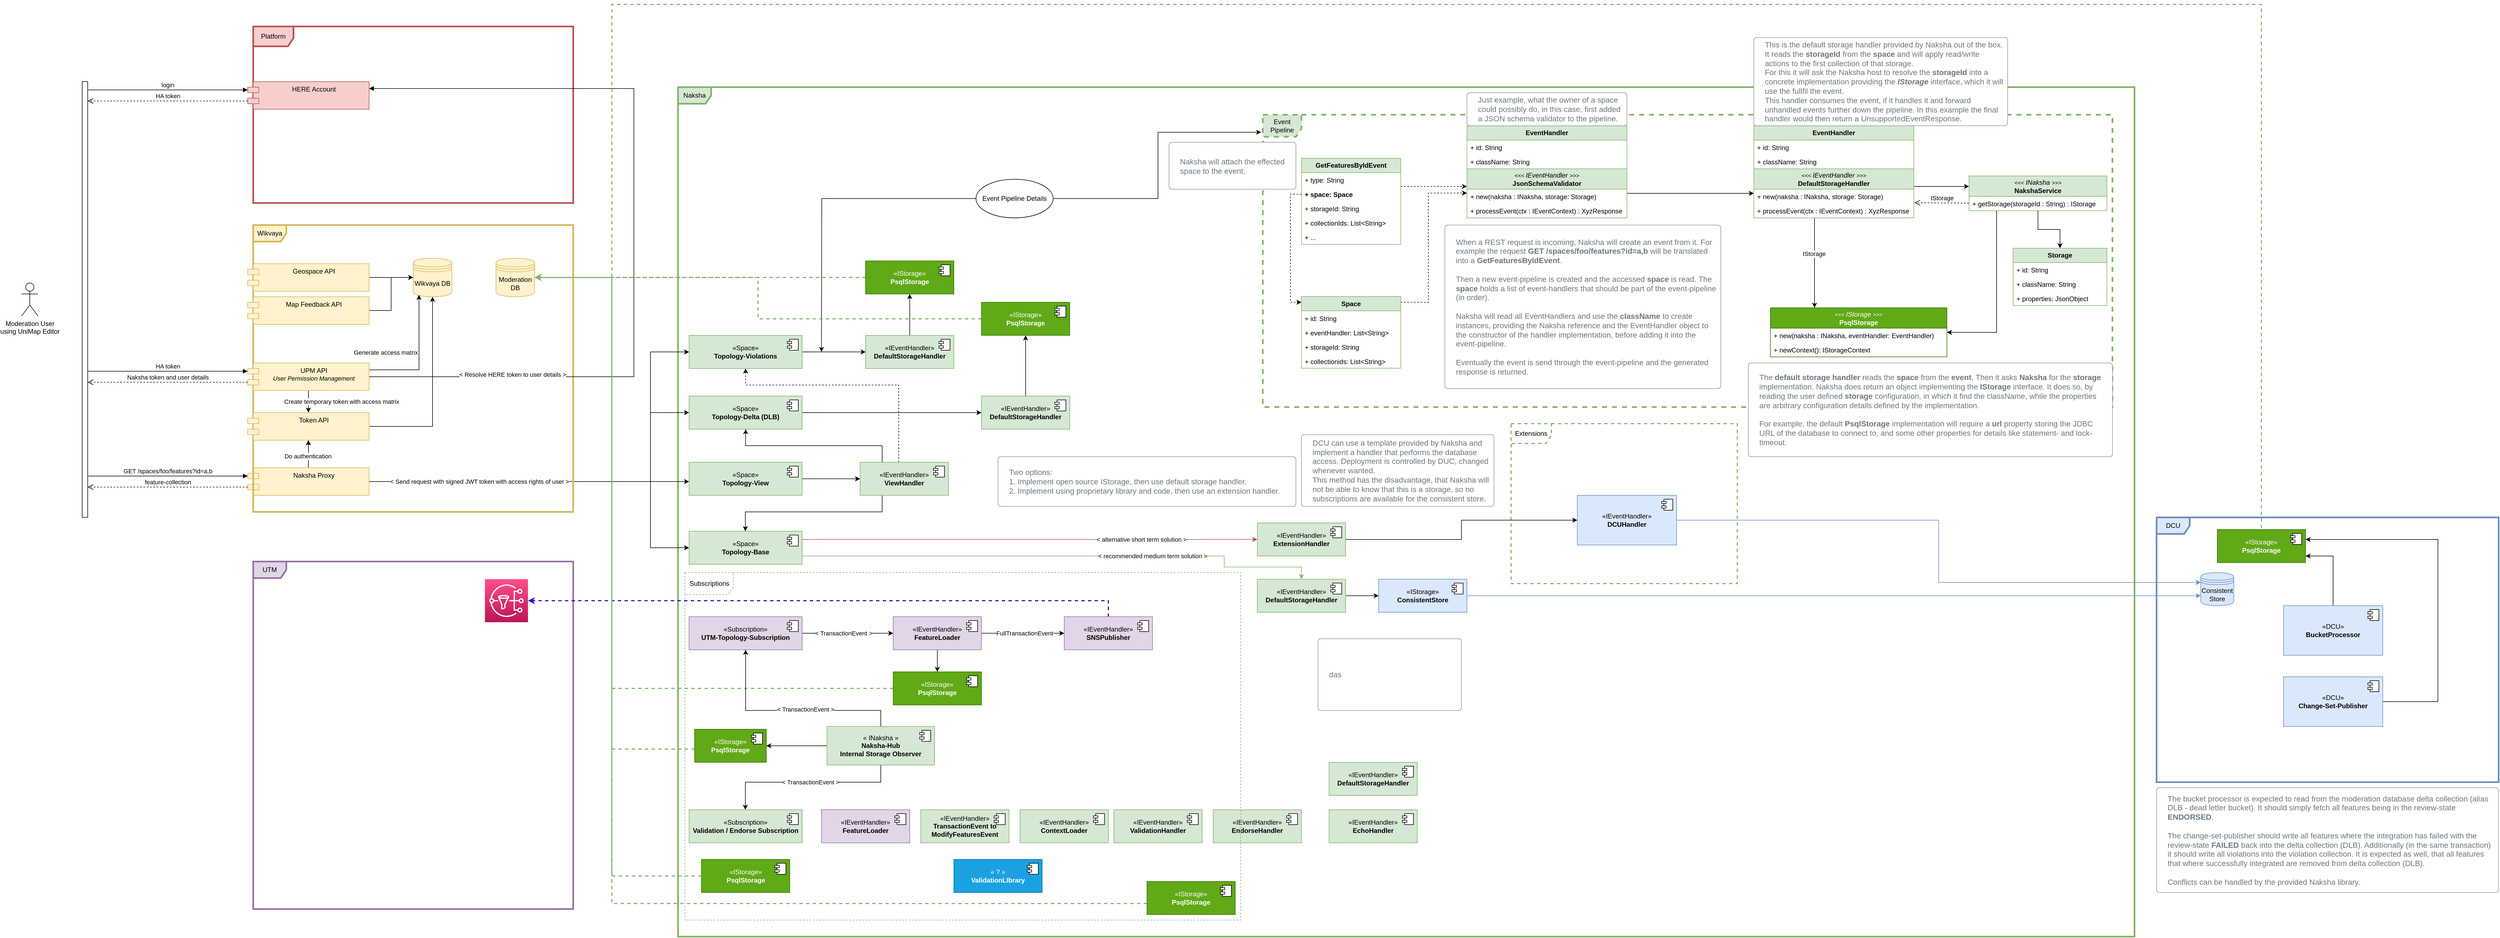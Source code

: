 <mxfile version="21.6.8" type="device">
  <diagram name="Page-1" id="c7558073-3199-34d8-9f00-42111426c3f3">
    <mxGraphModel dx="1452" dy="761" grid="1" gridSize="10" guides="1" tooltips="1" connect="1" arrows="1" fold="1" page="1" pageScale="1" pageWidth="4681" pageHeight="3300" background="none" math="0" shadow="0">
      <root>
        <mxCell id="0" />
        <mxCell id="1" parent="0" />
        <mxCell id="IS7OfrcVgxXRb15TEPke-1" value="Moderation User&lt;br&gt;using UniMap Editor" style="shape=umlActor;verticalLabelPosition=bottom;verticalAlign=top;html=1;outlineConnect=0;" parent="1" vertex="1">
          <mxGeometry x="60" y="545" width="30" height="60" as="geometry" />
        </mxCell>
        <mxCell id="IS7OfrcVgxXRb15TEPke-5" value="Naksha" style="shape=umlFrame;whiteSpace=wrap;html=1;pointerEvents=0;fillColor=#d5e8d4;strokeColor=#82b366;strokeWidth=3;" parent="1" vertex="1">
          <mxGeometry x="1250" y="190" width="2640" height="1540" as="geometry" />
        </mxCell>
        <mxCell id="IS7OfrcVgxXRb15TEPke-6" value="Extensions" style="shape=umlFrame;whiteSpace=wrap;html=1;pointerEvents=0;width=73;height=36;fillColor=none;dashed=1;strokeColor=#82b366;strokeWidth=2;" parent="1" vertex="1">
          <mxGeometry x="2760" y="800" width="410" height="290" as="geometry" />
        </mxCell>
        <mxCell id="IS7OfrcVgxXRb15TEPke-9" value="Moderation DB" style="shape=datastore;whiteSpace=wrap;html=1;fillColor=#fff2cc;strokeColor=#d6b656;" parent="1" vertex="1">
          <mxGeometry x="920" y="500" width="70" height="70" as="geometry" />
        </mxCell>
        <mxCell id="IS7OfrcVgxXRb15TEPke-84" style="edgeStyle=orthogonalEdgeStyle;rounded=0;orthogonalLoop=1;jettySize=auto;html=1;entryX=0.5;entryY=1;entryDx=0;entryDy=0;" parent="1" source="IS7OfrcVgxXRb15TEPke-10" target="IS7OfrcVgxXRb15TEPke-80" edge="1">
          <mxGeometry relative="1" as="geometry" />
        </mxCell>
        <mxCell id="IS7OfrcVgxXRb15TEPke-109" style="edgeStyle=orthogonalEdgeStyle;rounded=0;orthogonalLoop=1;jettySize=auto;html=1;" parent="1" source="IS7OfrcVgxXRb15TEPke-10" target="IS7OfrcVgxXRb15TEPke-41" edge="1">
          <mxGeometry relative="1" as="geometry">
            <Array as="points">
              <mxPoint x="1150" y="905" />
              <mxPoint x="1150" y="905" />
            </Array>
          </mxGeometry>
        </mxCell>
        <mxCell id="IS7OfrcVgxXRb15TEPke-124" value="" style="edgeStyle=orthogonalEdgeStyle;rounded=0;orthogonalLoop=1;jettySize=auto;html=1;" parent="1" source="IS7OfrcVgxXRb15TEPke-10" target="IS7OfrcVgxXRb15TEPke-80" edge="1">
          <mxGeometry relative="1" as="geometry" />
        </mxCell>
        <mxCell id="QiJwT_M8jZvrQRE63DZS-1" value="Do authentication" style="edgeLabel;html=1;align=center;verticalAlign=middle;resizable=0;points=[];" vertex="1" connectable="0" parent="IS7OfrcVgxXRb15TEPke-124">
          <mxGeometry x="-0.158" y="1" relative="1" as="geometry">
            <mxPoint as="offset" />
          </mxGeometry>
        </mxCell>
        <mxCell id="IS7OfrcVgxXRb15TEPke-146" style="edgeStyle=orthogonalEdgeStyle;rounded=0;orthogonalLoop=1;jettySize=auto;html=1;entryX=0;entryY=0.5;entryDx=0;entryDy=0;" parent="1" source="IS7OfrcVgxXRb15TEPke-10" target="IS7OfrcVgxXRb15TEPke-139" edge="1">
          <mxGeometry relative="1" as="geometry">
            <Array as="points">
              <mxPoint x="1200" y="905" />
              <mxPoint x="1200" y="670" />
            </Array>
          </mxGeometry>
        </mxCell>
        <mxCell id="IS7OfrcVgxXRb15TEPke-147" style="edgeStyle=orthogonalEdgeStyle;rounded=0;orthogonalLoop=1;jettySize=auto;html=1;entryX=0;entryY=0.5;entryDx=0;entryDy=0;" parent="1" source="IS7OfrcVgxXRb15TEPke-10" target="IS7OfrcVgxXRb15TEPke-43" edge="1">
          <mxGeometry relative="1" as="geometry">
            <Array as="points">
              <mxPoint x="1200" y="905" />
              <mxPoint x="1200" y="780" />
            </Array>
          </mxGeometry>
        </mxCell>
        <mxCell id="IS7OfrcVgxXRb15TEPke-148" style="edgeStyle=orthogonalEdgeStyle;rounded=0;orthogonalLoop=1;jettySize=auto;html=1;entryX=0;entryY=0.5;entryDx=0;entryDy=0;" parent="1" source="IS7OfrcVgxXRb15TEPke-10" target="IS7OfrcVgxXRb15TEPke-45" edge="1">
          <mxGeometry relative="1" as="geometry">
            <Array as="points">
              <mxPoint x="1200" y="905" />
              <mxPoint x="1200" y="1025" />
            </Array>
          </mxGeometry>
        </mxCell>
        <mxCell id="QiJwT_M8jZvrQRE63DZS-2" value="&amp;lt; Send request with signed JWT token with access rights of user &amp;gt;" style="edgeLabel;html=1;align=center;verticalAlign=middle;resizable=0;points=[];" vertex="1" connectable="0" parent="IS7OfrcVgxXRb15TEPke-148">
          <mxGeometry x="-0.606" y="1" relative="1" as="geometry">
            <mxPoint x="62" y="1" as="offset" />
          </mxGeometry>
        </mxCell>
        <mxCell id="IS7OfrcVgxXRb15TEPke-10" value="Naksha Proxy" style="shape=module;align=left;spacingLeft=20;align=center;verticalAlign=top;whiteSpace=wrap;html=1;fillColor=#fff2cc;strokeColor=#d6b656;" parent="1" vertex="1">
          <mxGeometry x="470" y="880" width="220" height="50" as="geometry" />
        </mxCell>
        <mxCell id="IS7OfrcVgxXRb15TEPke-128" style="edgeStyle=orthogonalEdgeStyle;rounded=0;orthogonalLoop=1;jettySize=auto;html=1;fillColor=#dae8fc;strokeColor=#6c8ebf;entryX=0;entryY=0.3;entryDx=0;entryDy=0;" parent="1" source="IS7OfrcVgxXRb15TEPke-15" target="IS7OfrcVgxXRb15TEPke-50" edge="1">
          <mxGeometry relative="1" as="geometry" />
        </mxCell>
        <mxCell id="IS7OfrcVgxXRb15TEPke-15" value="«IEventHandler»&lt;br&gt;&lt;b&gt;DCUHandler&lt;/b&gt;" style="html=1;dropTarget=0;whiteSpace=wrap;fillColor=#dae8fc;strokeColor=#6c8ebf;" parent="1" vertex="1">
          <mxGeometry x="2880" y="930" width="180" height="90" as="geometry" />
        </mxCell>
        <mxCell id="IS7OfrcVgxXRb15TEPke-16" value="" style="shape=module;jettyWidth=8;jettyHeight=4;" parent="IS7OfrcVgxXRb15TEPke-15" vertex="1">
          <mxGeometry x="1" width="20" height="20" relative="1" as="geometry">
            <mxPoint x="-27" y="7" as="offset" />
          </mxGeometry>
        </mxCell>
        <mxCell id="IS7OfrcVgxXRb15TEPke-129" style="edgeStyle=orthogonalEdgeStyle;rounded=0;orthogonalLoop=1;jettySize=auto;html=1;entryX=0;entryY=0.7;entryDx=0;entryDy=0;fillColor=#dae8fc;strokeColor=#6c8ebf;" parent="1" source="IS7OfrcVgxXRb15TEPke-33" target="IS7OfrcVgxXRb15TEPke-50" edge="1">
          <mxGeometry relative="1" as="geometry">
            <Array as="points" />
          </mxGeometry>
        </mxCell>
        <mxCell id="IS7OfrcVgxXRb15TEPke-33" value="«IStorage»&lt;br&gt;&lt;b&gt;ConsistentStore&lt;/b&gt;" style="html=1;dropTarget=0;whiteSpace=wrap;fillColor=#dae8fc;strokeColor=#6c8ebf;" parent="1" vertex="1">
          <mxGeometry x="2520" y="1082" width="160" height="60" as="geometry" />
        </mxCell>
        <mxCell id="IS7OfrcVgxXRb15TEPke-34" value="" style="shape=module;jettyWidth=8;jettyHeight=4;" parent="IS7OfrcVgxXRb15TEPke-33" vertex="1">
          <mxGeometry x="1" width="20" height="20" relative="1" as="geometry">
            <mxPoint x="-27" y="7" as="offset" />
          </mxGeometry>
        </mxCell>
        <mxCell id="IS7OfrcVgxXRb15TEPke-107" style="edgeStyle=orthogonalEdgeStyle;rounded=0;orthogonalLoop=1;jettySize=auto;html=1;entryX=0;entryY=0.5;entryDx=0;entryDy=0;" parent="1" source="IS7OfrcVgxXRb15TEPke-41" target="IS7OfrcVgxXRb15TEPke-105" edge="1">
          <mxGeometry relative="1" as="geometry" />
        </mxCell>
        <mxCell id="IS7OfrcVgxXRb15TEPke-125" value="" style="edgeStyle=orthogonalEdgeStyle;rounded=0;orthogonalLoop=1;jettySize=auto;html=1;" parent="1" source="IS7OfrcVgxXRb15TEPke-41" target="IS7OfrcVgxXRb15TEPke-105" edge="1">
          <mxGeometry relative="1" as="geometry" />
        </mxCell>
        <mxCell id="IS7OfrcVgxXRb15TEPke-41" value="«Space»&lt;br&gt;&lt;b&gt;Topology-View&lt;/b&gt;" style="html=1;dropTarget=0;whiteSpace=wrap;fillColor=#d5e8d4;strokeColor=#82b366;" parent="1" vertex="1">
          <mxGeometry x="1270" y="870" width="205" height="60" as="geometry" />
        </mxCell>
        <mxCell id="IS7OfrcVgxXRb15TEPke-42" value="" style="shape=module;jettyWidth=8;jettyHeight=4;" parent="IS7OfrcVgxXRb15TEPke-41" vertex="1">
          <mxGeometry x="1" width="20" height="20" relative="1" as="geometry">
            <mxPoint x="-27" y="7" as="offset" />
          </mxGeometry>
        </mxCell>
        <mxCell id="QiJwT_M8jZvrQRE63DZS-54" style="edgeStyle=orthogonalEdgeStyle;rounded=0;orthogonalLoop=1;jettySize=auto;html=1;" edge="1" parent="1" source="IS7OfrcVgxXRb15TEPke-43" target="QiJwT_M8jZvrQRE63DZS-49">
          <mxGeometry relative="1" as="geometry" />
        </mxCell>
        <mxCell id="IS7OfrcVgxXRb15TEPke-43" value="«Space»&lt;br&gt;&lt;b&gt;Topology-Delta (DLB)&lt;/b&gt;" style="html=1;dropTarget=0;whiteSpace=wrap;fillColor=#d5e8d4;strokeColor=#82b366;" parent="1" vertex="1">
          <mxGeometry x="1270" y="750" width="205" height="60" as="geometry" />
        </mxCell>
        <mxCell id="IS7OfrcVgxXRb15TEPke-44" value="" style="shape=module;jettyWidth=8;jettyHeight=4;" parent="IS7OfrcVgxXRb15TEPke-43" vertex="1">
          <mxGeometry x="1" width="20" height="20" relative="1" as="geometry">
            <mxPoint x="-27" y="7" as="offset" />
          </mxGeometry>
        </mxCell>
        <mxCell id="IS7OfrcVgxXRb15TEPke-149" style="edgeStyle=orthogonalEdgeStyle;rounded=0;orthogonalLoop=1;jettySize=auto;html=1;entryX=0;entryY=0.5;entryDx=0;entryDy=0;fillColor=#f8cecc;strokeColor=#b85450;" parent="1" source="IS7OfrcVgxXRb15TEPke-45" target="IS7OfrcVgxXRb15TEPke-122" edge="1">
          <mxGeometry relative="1" as="geometry">
            <Array as="points">
              <mxPoint x="2030" y="1010" />
              <mxPoint x="2030" y="1010" />
            </Array>
          </mxGeometry>
        </mxCell>
        <mxCell id="IS7OfrcVgxXRb15TEPke-151" value="&amp;lt; alternative short term solution &amp;gt;" style="edgeLabel;html=1;align=center;verticalAlign=middle;resizable=0;points=[];" parent="IS7OfrcVgxXRb15TEPke-149" vertex="1" connectable="0">
          <mxGeometry x="-0.133" y="1" relative="1" as="geometry">
            <mxPoint x="257" y="1" as="offset" />
          </mxGeometry>
        </mxCell>
        <mxCell id="IS7OfrcVgxXRb15TEPke-45" value="«Space»&lt;br&gt;&lt;b&gt;Topology-Base&lt;/b&gt;" style="html=1;dropTarget=0;whiteSpace=wrap;fillColor=#d5e8d4;strokeColor=#82b366;" parent="1" vertex="1">
          <mxGeometry x="1270" y="995" width="205" height="60" as="geometry" />
        </mxCell>
        <mxCell id="IS7OfrcVgxXRb15TEPke-46" value="" style="shape=module;jettyWidth=8;jettyHeight=4;" parent="IS7OfrcVgxXRb15TEPke-45" vertex="1">
          <mxGeometry x="1" width="20" height="20" relative="1" as="geometry">
            <mxPoint x="-27" y="7" as="offset" />
          </mxGeometry>
        </mxCell>
        <mxCell id="IS7OfrcVgxXRb15TEPke-49" value="DCU" style="shape=umlFrame;whiteSpace=wrap;html=1;pointerEvents=0;fillColor=#dae8fc;strokeColor=#6c8ebf;strokeWidth=3;" parent="1" vertex="1">
          <mxGeometry x="3930" y="970" width="620" height="480" as="geometry" />
        </mxCell>
        <mxCell id="IS7OfrcVgxXRb15TEPke-50" value="Consistent&lt;br&gt;Store" style="shape=datastore;whiteSpace=wrap;html=1;fillColor=#dae8fc;strokeColor=#6c8ebf;" parent="1" vertex="1">
          <mxGeometry x="4010" y="1070" width="60" height="60" as="geometry" />
        </mxCell>
        <mxCell id="IS7OfrcVgxXRb15TEPke-103" style="edgeStyle=orthogonalEdgeStyle;rounded=0;orthogonalLoop=1;jettySize=auto;html=1;entryX=1;entryY=0.5;entryDx=0;entryDy=0;fillColor=#d5e8d4;strokeColor=#82b366;dashed=1;strokeWidth=2;" parent="1" source="IS7OfrcVgxXRb15TEPke-51" target="IS7OfrcVgxXRb15TEPke-9" edge="1">
          <mxGeometry relative="1" as="geometry" />
        </mxCell>
        <mxCell id="IS7OfrcVgxXRb15TEPke-51" value="«IStorage»&lt;br&gt;&lt;b&gt;PsqlStorage&lt;/b&gt;" style="html=1;dropTarget=0;whiteSpace=wrap;fillColor=#60a917;strokeColor=#2D7600;fontColor=#ffffff;" parent="1" vertex="1">
          <mxGeometry x="1590" y="505" width="160" height="60" as="geometry" />
        </mxCell>
        <mxCell id="IS7OfrcVgxXRb15TEPke-52" value="" style="shape=module;jettyWidth=8;jettyHeight=4;" parent="IS7OfrcVgxXRb15TEPke-51" vertex="1">
          <mxGeometry x="1" width="20" height="20" relative="1" as="geometry">
            <mxPoint x="-27" y="7" as="offset" />
          </mxGeometry>
        </mxCell>
        <mxCell id="QiJwT_M8jZvrQRE63DZS-28" style="edgeStyle=orthogonalEdgeStyle;rounded=0;orthogonalLoop=1;jettySize=auto;html=1;" edge="1" parent="1" source="IS7OfrcVgxXRb15TEPke-53" target="IS7OfrcVgxXRb15TEPke-131">
          <mxGeometry relative="1" as="geometry">
            <Array as="points">
              <mxPoint x="4090" y="1040" />
            </Array>
          </mxGeometry>
        </mxCell>
        <mxCell id="IS7OfrcVgxXRb15TEPke-53" value="«DCU»&lt;br&gt;&lt;b&gt;BucketProcessor&lt;/b&gt;" style="html=1;dropTarget=0;whiteSpace=wrap;fillColor=#dae8fc;strokeColor=#6c8ebf;" parent="1" vertex="1">
          <mxGeometry x="4160" y="1130" width="180" height="90" as="geometry" />
        </mxCell>
        <mxCell id="IS7OfrcVgxXRb15TEPke-54" value="" style="shape=module;jettyWidth=8;jettyHeight=4;" parent="IS7OfrcVgxXRb15TEPke-53" vertex="1">
          <mxGeometry x="1" width="20" height="20" relative="1" as="geometry">
            <mxPoint x="-27" y="7" as="offset" />
          </mxGeometry>
        </mxCell>
        <mxCell id="QiJwT_M8jZvrQRE63DZS-72" style="edgeStyle=orthogonalEdgeStyle;rounded=0;orthogonalLoop=1;jettySize=auto;html=1;" edge="1" parent="1" source="IS7OfrcVgxXRb15TEPke-55" target="IS7OfrcVgxXRb15TEPke-131">
          <mxGeometry relative="1" as="geometry">
            <Array as="points">
              <mxPoint x="4440" y="1304" />
              <mxPoint x="4440" y="1010" />
            </Array>
          </mxGeometry>
        </mxCell>
        <mxCell id="IS7OfrcVgxXRb15TEPke-55" value="«DCU»&lt;br&gt;&lt;b&gt;Change-Set-Publisher&lt;/b&gt;" style="html=1;dropTarget=0;whiteSpace=wrap;fillColor=#dae8fc;strokeColor=#6c8ebf;" parent="1" vertex="1">
          <mxGeometry x="4160" y="1259" width="180" height="90" as="geometry" />
        </mxCell>
        <mxCell id="IS7OfrcVgxXRb15TEPke-56" value="" style="shape=module;jettyWidth=8;jettyHeight=4;" parent="IS7OfrcVgxXRb15TEPke-55" vertex="1">
          <mxGeometry x="1" width="20" height="20" relative="1" as="geometry">
            <mxPoint x="-27" y="7" as="offset" />
          </mxGeometry>
        </mxCell>
        <mxCell id="IS7OfrcVgxXRb15TEPke-57" value="Wikvaya" style="shape=umlFrame;whiteSpace=wrap;html=1;pointerEvents=0;fillColor=#fff2cc;strokeColor=#d6b656;strokeWidth=3;" parent="1" vertex="1">
          <mxGeometry x="480" y="440" width="580" height="520" as="geometry" />
        </mxCell>
        <mxCell id="IS7OfrcVgxXRb15TEPke-58" value="Wikvaya DB" style="shape=datastore;whiteSpace=wrap;html=1;fillColor=#fff2cc;strokeColor=#d6b656;" parent="1" vertex="1">
          <mxGeometry x="770" y="500" width="70" height="70" as="geometry" />
        </mxCell>
        <mxCell id="IS7OfrcVgxXRb15TEPke-67" value="UTM" style="shape=umlFrame;whiteSpace=wrap;html=1;pointerEvents=0;fillColor=#e1d5e7;strokeColor=#9673a6;strokeWidth=3;" parent="1" vertex="1">
          <mxGeometry x="480" y="1050" width="580" height="630" as="geometry" />
        </mxCell>
        <mxCell id="IS7OfrcVgxXRb15TEPke-73" value="Two options:&lt;br&gt;1. Implement open source IStorage, then use default storage handler.&lt;br&gt;2. Implement using proprietary library and code, then use an extension handler." style="html=1;shadow=0;dashed=0;shape=mxgraph.bootstrap.rrect;rSize=5;strokeColor=#999999;strokeWidth=1;fillColor=#FFFFFF;fontColor=#6C767D;whiteSpace=wrap;align=left;verticalAlign=middle;spacingLeft=10;fontSize=14;spacing=10;" parent="1" vertex="1">
          <mxGeometry x="1830" y="860" width="540" height="90" as="geometry" />
        </mxCell>
        <mxCell id="IS7OfrcVgxXRb15TEPke-82" style="edgeStyle=orthogonalEdgeStyle;rounded=0;orthogonalLoop=1;jettySize=auto;html=1;entryX=0.15;entryY=0.95;entryDx=0;entryDy=0;entryPerimeter=0;exitX=1;exitY=0.25;exitDx=0;exitDy=0;" parent="1" source="IS7OfrcVgxXRb15TEPke-76" target="IS7OfrcVgxXRb15TEPke-58" edge="1">
          <mxGeometry relative="1" as="geometry" />
        </mxCell>
        <mxCell id="IS7OfrcVgxXRb15TEPke-101" value="Generate access matrix" style="edgeLabel;html=1;align=center;verticalAlign=middle;resizable=0;points=[];" parent="IS7OfrcVgxXRb15TEPke-82" vertex="1" connectable="0">
          <mxGeometry x="-0.646" y="1" relative="1" as="geometry">
            <mxPoint x="-10" y="-31" as="offset" />
          </mxGeometry>
        </mxCell>
        <mxCell id="IS7OfrcVgxXRb15TEPke-90" style="edgeStyle=orthogonalEdgeStyle;rounded=0;orthogonalLoop=1;jettySize=auto;html=1;" parent="1" source="IS7OfrcVgxXRb15TEPke-76" target="IS7OfrcVgxXRb15TEPke-80" edge="1">
          <mxGeometry relative="1" as="geometry" />
        </mxCell>
        <mxCell id="IS7OfrcVgxXRb15TEPke-100" value="Create temporary token with access matrix" style="edgeLabel;html=1;align=center;verticalAlign=middle;resizable=0;points=[];" parent="IS7OfrcVgxXRb15TEPke-90" vertex="1" connectable="0">
          <mxGeometry x="-0.261" y="-1" relative="1" as="geometry">
            <mxPoint x="61" y="5" as="offset" />
          </mxGeometry>
        </mxCell>
        <mxCell id="IS7OfrcVgxXRb15TEPke-76" value="UPM API&lt;br&gt;&lt;i&gt;&lt;font style=&quot;font-size: 11px;&quot;&gt;User Permission Management&lt;/font&gt;&lt;/i&gt;" style="shape=module;align=left;spacingLeft=20;align=center;verticalAlign=top;whiteSpace=wrap;html=1;fillColor=#fff2cc;strokeColor=#d6b656;" parent="1" vertex="1">
          <mxGeometry x="470" y="690" width="220" height="50" as="geometry" />
        </mxCell>
        <mxCell id="IS7OfrcVgxXRb15TEPke-102" style="edgeStyle=orthogonalEdgeStyle;rounded=0;orthogonalLoop=1;jettySize=auto;html=1;" parent="1" source="IS7OfrcVgxXRb15TEPke-77" target="IS7OfrcVgxXRb15TEPke-58" edge="1">
          <mxGeometry relative="1" as="geometry" />
        </mxCell>
        <mxCell id="IS7OfrcVgxXRb15TEPke-77" value="Map Feedback API" style="shape=module;align=left;spacingLeft=20;align=center;verticalAlign=top;whiteSpace=wrap;html=1;fillColor=#fff2cc;strokeColor=#d6b656;" parent="1" vertex="1">
          <mxGeometry x="470" y="570" width="220" height="50" as="geometry" />
        </mxCell>
        <mxCell id="IS7OfrcVgxXRb15TEPke-81" style="edgeStyle=orthogonalEdgeStyle;rounded=0;orthogonalLoop=1;jettySize=auto;html=1;entryX=0;entryY=0.5;entryDx=0;entryDy=0;" parent="1" source="IS7OfrcVgxXRb15TEPke-78" target="IS7OfrcVgxXRb15TEPke-58" edge="1">
          <mxGeometry relative="1" as="geometry" />
        </mxCell>
        <mxCell id="IS7OfrcVgxXRb15TEPke-78" value="Geospace API" style="shape=module;align=left;spacingLeft=20;align=center;verticalAlign=top;whiteSpace=wrap;html=1;fillColor=#fff2cc;strokeColor=#d6b656;" parent="1" vertex="1">
          <mxGeometry x="470" y="510" width="220" height="50" as="geometry" />
        </mxCell>
        <mxCell id="IS7OfrcVgxXRb15TEPke-83" style="edgeStyle=orthogonalEdgeStyle;rounded=0;orthogonalLoop=1;jettySize=auto;html=1;entryX=0.5;entryY=1;entryDx=0;entryDy=0;" parent="1" source="IS7OfrcVgxXRb15TEPke-80" target="IS7OfrcVgxXRb15TEPke-58" edge="1">
          <mxGeometry relative="1" as="geometry" />
        </mxCell>
        <mxCell id="IS7OfrcVgxXRb15TEPke-80" value="Token API" style="shape=module;align=left;spacingLeft=20;align=center;verticalAlign=top;whiteSpace=wrap;html=1;fillColor=#fff2cc;strokeColor=#d6b656;" parent="1" vertex="1">
          <mxGeometry x="470" y="780" width="220" height="50" as="geometry" />
        </mxCell>
        <mxCell id="IS7OfrcVgxXRb15TEPke-86" value="HA token" style="html=1;verticalAlign=bottom;endArrow=block;edgeStyle=elbowEdgeStyle;elbow=vertical;curved=0;rounded=0;entryX=0;entryY=0;entryDx=0;entryDy=15;entryPerimeter=0;" parent="1" source="IS7OfrcVgxXRb15TEPke-87" target="IS7OfrcVgxXRb15TEPke-76" edge="1">
          <mxGeometry width="80" relative="1" as="geometry">
            <mxPoint x="220" y="540" as="sourcePoint" />
            <mxPoint x="300" y="540" as="targetPoint" />
            <Array as="points" />
          </mxGeometry>
        </mxCell>
        <mxCell id="IS7OfrcVgxXRb15TEPke-87" value="" style="html=1;points=[];perimeter=orthogonalPerimeter;outlineConnect=0;targetShapes=umlLifeline;portConstraint=eastwest;newEdgeStyle={&quot;edgeStyle&quot;:&quot;elbowEdgeStyle&quot;,&quot;elbow&quot;:&quot;vertical&quot;,&quot;curved&quot;:0,&quot;rounded&quot;:0};" parent="1" vertex="1">
          <mxGeometry x="170" y="180" width="10" height="790" as="geometry" />
        </mxCell>
        <mxCell id="IS7OfrcVgxXRb15TEPke-88" value="Naksha token and user details" style="html=1;verticalAlign=bottom;endArrow=open;dashed=1;endSize=8;edgeStyle=elbowEdgeStyle;elbow=vertical;curved=0;rounded=0;exitX=0;exitY=0;exitDx=0;exitDy=35;exitPerimeter=0;" parent="1" source="IS7OfrcVgxXRb15TEPke-76" target="IS7OfrcVgxXRb15TEPke-87" edge="1">
          <mxGeometry relative="1" as="geometry">
            <mxPoint x="380" y="610" as="sourcePoint" />
            <mxPoint x="300" y="610" as="targetPoint" />
          </mxGeometry>
        </mxCell>
        <mxCell id="IS7OfrcVgxXRb15TEPke-91" value="Platform" style="shape=umlFrame;whiteSpace=wrap;html=1;pointerEvents=0;width=73;height=36;fillColor=#f8cecc;strokeColor=#b85450;strokeWidth=3;" parent="1" vertex="1">
          <mxGeometry x="480" y="80" width="580" height="320" as="geometry" />
        </mxCell>
        <mxCell id="IS7OfrcVgxXRb15TEPke-92" value="GET /spaces/foo/features?id=a,b" style="html=1;verticalAlign=bottom;endArrow=block;edgeStyle=elbowEdgeStyle;elbow=vertical;curved=0;rounded=0;entryX=0;entryY=0;entryDx=0;entryDy=15;entryPerimeter=0;" parent="1" source="IS7OfrcVgxXRb15TEPke-87" target="IS7OfrcVgxXRb15TEPke-10" edge="1">
          <mxGeometry width="80" relative="1" as="geometry">
            <mxPoint x="190" y="880" as="sourcePoint" />
            <mxPoint x="480" y="880" as="targetPoint" />
            <Array as="points" />
          </mxGeometry>
        </mxCell>
        <mxCell id="IS7OfrcVgxXRb15TEPke-93" value="feature-collection" style="html=1;verticalAlign=bottom;endArrow=open;dashed=1;endSize=8;edgeStyle=elbowEdgeStyle;elbow=vertical;curved=0;rounded=0;exitX=0;exitY=0;exitDx=0;exitDy=35;exitPerimeter=0;" parent="1" source="IS7OfrcVgxXRb15TEPke-10" edge="1">
          <mxGeometry relative="1" as="geometry">
            <mxPoint x="470" y="900" as="sourcePoint" />
            <mxPoint x="180" y="915" as="targetPoint" />
            <Array as="points">
              <mxPoint x="320" y="915" />
            </Array>
          </mxGeometry>
        </mxCell>
        <mxCell id="IS7OfrcVgxXRb15TEPke-95" value="HERE Account" style="shape=module;align=left;spacingLeft=20;align=center;verticalAlign=top;whiteSpace=wrap;html=1;fillColor=#f8cecc;strokeColor=#b85450;" parent="1" vertex="1">
          <mxGeometry x="470" y="180" width="220" height="50" as="geometry" />
        </mxCell>
        <mxCell id="IS7OfrcVgxXRb15TEPke-96" value="login" style="html=1;verticalAlign=bottom;endArrow=block;edgeStyle=elbowEdgeStyle;elbow=vertical;curved=0;rounded=0;entryX=0;entryY=0;entryDx=0;entryDy=15;entryPerimeter=0;" parent="1" source="IS7OfrcVgxXRb15TEPke-87" target="IS7OfrcVgxXRb15TEPke-95" edge="1">
          <mxGeometry width="80" relative="1" as="geometry">
            <mxPoint x="210" y="242.5" as="sourcePoint" />
            <mxPoint x="490" y="237.5" as="targetPoint" />
            <Array as="points" />
          </mxGeometry>
        </mxCell>
        <mxCell id="IS7OfrcVgxXRb15TEPke-97" value="HA token" style="html=1;verticalAlign=bottom;endArrow=open;dashed=1;endSize=8;edgeStyle=elbowEdgeStyle;elbow=vertical;curved=0;rounded=0;exitX=0;exitY=0;exitDx=0;exitDy=35;exitPerimeter=0;" parent="1" source="IS7OfrcVgxXRb15TEPke-95" target="IS7OfrcVgxXRb15TEPke-87" edge="1">
          <mxGeometry relative="1" as="geometry">
            <mxPoint x="470" y="210" as="sourcePoint" />
            <mxPoint x="200" y="210" as="targetPoint" />
          </mxGeometry>
        </mxCell>
        <mxCell id="IS7OfrcVgxXRb15TEPke-98" value="&amp;lt; Resolve HERE token to user details &amp;gt;" style="html=1;verticalAlign=bottom;endArrow=block;edgeStyle=elbowEdgeStyle;elbow=vertical;curved=0;rounded=0;entryX=1;entryY=0.25;entryDx=0;entryDy=0;exitX=1;exitY=0.5;exitDx=0;exitDy=0;startArrow=none;startFill=0;" parent="1" source="IS7OfrcVgxXRb15TEPke-76" target="IS7OfrcVgxXRb15TEPke-95" edge="1">
          <mxGeometry x="-0.649" y="-5" width="80" relative="1" as="geometry">
            <mxPoint x="1060" y="550.333" as="sourcePoint" />
            <mxPoint x="1280" y="550" as="targetPoint" />
            <Array as="points">
              <mxPoint x="1170" y="460" />
            </Array>
            <mxPoint as="offset" />
          </mxGeometry>
        </mxCell>
        <mxCell id="IS7OfrcVgxXRb15TEPke-111" style="edgeStyle=orthogonalEdgeStyle;rounded=0;orthogonalLoop=1;jettySize=auto;html=1;exitX=0.25;exitY=1;exitDx=0;exitDy=0;" parent="1" source="IS7OfrcVgxXRb15TEPke-105" target="IS7OfrcVgxXRb15TEPke-45" edge="1">
          <mxGeometry relative="1" as="geometry">
            <Array as="points">
              <mxPoint x="1620" y="960" />
              <mxPoint x="1372" y="960" />
            </Array>
          </mxGeometry>
        </mxCell>
        <mxCell id="IS7OfrcVgxXRb15TEPke-115" style="edgeStyle=orthogonalEdgeStyle;rounded=0;orthogonalLoop=1;jettySize=auto;html=1;entryX=0.5;entryY=1;entryDx=0;entryDy=0;exitX=0.25;exitY=0;exitDx=0;exitDy=0;" parent="1" source="IS7OfrcVgxXRb15TEPke-105" target="IS7OfrcVgxXRb15TEPke-43" edge="1">
          <mxGeometry relative="1" as="geometry">
            <Array as="points">
              <mxPoint x="1580" y="840" />
              <mxPoint x="1373" y="840" />
              <mxPoint x="1373" y="825" />
            </Array>
          </mxGeometry>
        </mxCell>
        <mxCell id="IS7OfrcVgxXRb15TEPke-145" style="edgeStyle=orthogonalEdgeStyle;rounded=0;orthogonalLoop=1;jettySize=auto;html=1;entryX=0.5;entryY=1;entryDx=0;entryDy=0;dashed=1;" parent="1" source="IS7OfrcVgxXRb15TEPke-105" target="IS7OfrcVgxXRb15TEPke-139" edge="1">
          <mxGeometry relative="1" as="geometry">
            <Array as="points">
              <mxPoint x="1650" y="730" />
              <mxPoint x="1372" y="730" />
            </Array>
          </mxGeometry>
        </mxCell>
        <mxCell id="IS7OfrcVgxXRb15TEPke-105" value="«IEventHandler»&lt;br&gt;&lt;b&gt;ViewHandler&lt;/b&gt;" style="html=1;dropTarget=0;whiteSpace=wrap;fillColor=#d5e8d4;strokeColor=#82b366;" parent="1" vertex="1">
          <mxGeometry x="1580" y="870" width="160" height="60" as="geometry" />
        </mxCell>
        <mxCell id="IS7OfrcVgxXRb15TEPke-106" value="" style="shape=module;jettyWidth=8;jettyHeight=4;" parent="IS7OfrcVgxXRb15TEPke-105" vertex="1">
          <mxGeometry x="1" width="20" height="20" relative="1" as="geometry">
            <mxPoint x="-27" y="7" as="offset" />
          </mxGeometry>
        </mxCell>
        <mxCell id="IS7OfrcVgxXRb15TEPke-121" style="edgeStyle=orthogonalEdgeStyle;rounded=0;orthogonalLoop=1;jettySize=auto;html=1;entryX=0;entryY=0.5;entryDx=0;entryDy=0;" parent="1" source="IS7OfrcVgxXRb15TEPke-118" target="IS7OfrcVgxXRb15TEPke-33" edge="1">
          <mxGeometry relative="1" as="geometry" />
        </mxCell>
        <mxCell id="IS7OfrcVgxXRb15TEPke-118" value="«IEventHandler»&lt;br&gt;&lt;b&gt;DefaultStorageHandler&lt;/b&gt;" style="html=1;dropTarget=0;whiteSpace=wrap;fillColor=#d5e8d4;strokeColor=#82b366;" parent="1" vertex="1">
          <mxGeometry x="2299.95" y="1082" width="160" height="60" as="geometry" />
        </mxCell>
        <mxCell id="IS7OfrcVgxXRb15TEPke-119" value="" style="shape=module;jettyWidth=8;jettyHeight=4;" parent="IS7OfrcVgxXRb15TEPke-118" vertex="1">
          <mxGeometry x="1" width="20" height="20" relative="1" as="geometry">
            <mxPoint x="-27" y="7" as="offset" />
          </mxGeometry>
        </mxCell>
        <mxCell id="QiJwT_M8jZvrQRE63DZS-15" style="edgeStyle=orthogonalEdgeStyle;rounded=0;orthogonalLoop=1;jettySize=auto;html=1;" edge="1" parent="1" source="IS7OfrcVgxXRb15TEPke-122" target="IS7OfrcVgxXRb15TEPke-15">
          <mxGeometry relative="1" as="geometry" />
        </mxCell>
        <mxCell id="IS7OfrcVgxXRb15TEPke-122" value="«IEventHandler»&lt;br&gt;&lt;b&gt;ExtensionHandler&lt;/b&gt;" style="html=1;dropTarget=0;whiteSpace=wrap;fillColor=#d5e8d4;strokeColor=#82b366;" parent="1" vertex="1">
          <mxGeometry x="2300" y="980" width="160" height="60" as="geometry" />
        </mxCell>
        <mxCell id="IS7OfrcVgxXRb15TEPke-123" value="" style="shape=module;jettyWidth=8;jettyHeight=4;" parent="IS7OfrcVgxXRb15TEPke-122" vertex="1">
          <mxGeometry x="1" width="20" height="20" relative="1" as="geometry">
            <mxPoint x="-27" y="7" as="offset" />
          </mxGeometry>
        </mxCell>
        <mxCell id="IS7OfrcVgxXRb15TEPke-120" style="edgeStyle=orthogonalEdgeStyle;rounded=0;orthogonalLoop=1;jettySize=auto;html=1;entryX=0.5;entryY=0;entryDx=0;entryDy=0;fillColor=#d5e8d4;strokeColor=#82b366;" parent="1" source="IS7OfrcVgxXRb15TEPke-45" target="IS7OfrcVgxXRb15TEPke-118" edge="1">
          <mxGeometry relative="1" as="geometry">
            <Array as="points">
              <mxPoint x="2240" y="1040" />
              <mxPoint x="2240" y="1060" />
              <mxPoint x="2380" y="1060" />
            </Array>
          </mxGeometry>
        </mxCell>
        <mxCell id="IS7OfrcVgxXRb15TEPke-150" value="&amp;lt; recommended medium term solution &amp;gt;" style="edgeLabel;html=1;align=center;verticalAlign=middle;resizable=0;points=[];" parent="IS7OfrcVgxXRb15TEPke-120" vertex="1" connectable="0">
          <mxGeometry x="-0.004" y="4" relative="1" as="geometry">
            <mxPoint x="163" y="4" as="offset" />
          </mxGeometry>
        </mxCell>
        <mxCell id="IS7OfrcVgxXRb15TEPke-134" style="edgeStyle=orthogonalEdgeStyle;rounded=0;orthogonalLoop=1;jettySize=auto;html=1;entryX=1;entryY=0.5;entryDx=0;entryDy=0;exitX=0.005;exitY=0.329;exitDx=0;exitDy=0;fillColor=#d5e8d4;strokeColor=#82b366;dashed=1;strokeWidth=2;exitPerimeter=0;" parent="1" source="IS7OfrcVgxXRb15TEPke-131" target="IS7OfrcVgxXRb15TEPke-9" edge="1">
          <mxGeometry relative="1" as="geometry">
            <Array as="points">
              <mxPoint x="4120" y="1027" />
              <mxPoint x="4120" y="40" />
              <mxPoint x="1130" y="40" />
              <mxPoint x="1130" y="535" />
            </Array>
          </mxGeometry>
        </mxCell>
        <mxCell id="IS7OfrcVgxXRb15TEPke-131" value="«IStorage»&lt;br&gt;&lt;b&gt;PsqlStorage&lt;/b&gt;" style="html=1;dropTarget=0;whiteSpace=wrap;fillColor=#60a917;strokeColor=#2D7600;fontColor=#ffffff;" parent="1" vertex="1">
          <mxGeometry x="4040" y="992" width="160" height="60" as="geometry" />
        </mxCell>
        <mxCell id="IS7OfrcVgxXRb15TEPke-132" value="" style="shape=module;jettyWidth=8;jettyHeight=4;" parent="IS7OfrcVgxXRb15TEPke-131" vertex="1">
          <mxGeometry x="1" width="20" height="20" relative="1" as="geometry">
            <mxPoint x="-27" y="7" as="offset" />
          </mxGeometry>
        </mxCell>
        <mxCell id="IS7OfrcVgxXRb15TEPke-137" value="The bucket processor is expected to read from the moderation database delta collection (alias DLB - dead letter bucket). It should simply fetch all features being in the review-state &lt;b&gt;ENDORSED&lt;/b&gt;.&lt;br&gt;&lt;br&gt;The change-set-publisher should write all features where the integration has failed with the review-state &lt;b&gt;FAILED&lt;/b&gt; back into the delta collection (DLB). Additionally (in the same transaction) it should write all violations into the violation collection. It is expected as well, that all features that where successfully integrated are removed from delta collection (DLB).&lt;br&gt;&lt;br&gt;Conflicts can be handled by the provided Naksha library." style="html=1;shadow=0;dashed=0;shape=mxgraph.bootstrap.rrect;rSize=5;strokeColor=#999999;strokeWidth=1;fillColor=#FFFFFF;fontColor=#6C767D;whiteSpace=wrap;align=left;verticalAlign=middle;spacingLeft=10;fontSize=14;spacing=10;" parent="1" vertex="1">
          <mxGeometry x="3930" y="1460" width="620" height="190" as="geometry" />
        </mxCell>
        <mxCell id="IS7OfrcVgxXRb15TEPke-138" value="DCU can use a template provided by Naksha and implement a handler that performs the database access. Deployment is controlled by DUC, changed whenever wanted.&lt;br&gt;This method has the disadvantage, that Naksha will not be able to know that this is a storage, so no subscriptions are available for the consistent store." style="html=1;shadow=0;dashed=0;shape=mxgraph.bootstrap.rrect;rSize=5;strokeColor=#999999;strokeWidth=1;fillColor=#FFFFFF;fontColor=#6C767D;whiteSpace=wrap;align=left;verticalAlign=middle;spacingLeft=10;fontSize=14;spacing=10;" parent="1" vertex="1">
          <mxGeometry x="2380" y="820" width="349" height="130" as="geometry" />
        </mxCell>
        <mxCell id="IS7OfrcVgxXRb15TEPke-143" style="edgeStyle=orthogonalEdgeStyle;rounded=0;orthogonalLoop=1;jettySize=auto;html=1;entryX=0;entryY=0.5;entryDx=0;entryDy=0;" parent="1" source="IS7OfrcVgxXRb15TEPke-139" target="IS7OfrcVgxXRb15TEPke-141" edge="1">
          <mxGeometry relative="1" as="geometry" />
        </mxCell>
        <mxCell id="IS7OfrcVgxXRb15TEPke-139" value="«Space»&lt;br&gt;&lt;b&gt;Topology-Violations&lt;/b&gt;" style="html=1;dropTarget=0;whiteSpace=wrap;fillColor=#d5e8d4;strokeColor=#82b366;" parent="1" vertex="1">
          <mxGeometry x="1270" y="640" width="205" height="60" as="geometry" />
        </mxCell>
        <mxCell id="IS7OfrcVgxXRb15TEPke-140" value="" style="shape=module;jettyWidth=8;jettyHeight=4;" parent="IS7OfrcVgxXRb15TEPke-139" vertex="1">
          <mxGeometry x="1" width="20" height="20" relative="1" as="geometry">
            <mxPoint x="-27" y="7" as="offset" />
          </mxGeometry>
        </mxCell>
        <mxCell id="IS7OfrcVgxXRb15TEPke-144" style="edgeStyle=orthogonalEdgeStyle;rounded=0;orthogonalLoop=1;jettySize=auto;html=1;entryX=0.5;entryY=1;entryDx=0;entryDy=0;" parent="1" source="IS7OfrcVgxXRb15TEPke-141" target="IS7OfrcVgxXRb15TEPke-51" edge="1">
          <mxGeometry relative="1" as="geometry" />
        </mxCell>
        <mxCell id="IS7OfrcVgxXRb15TEPke-141" value="«IEventHandler»&lt;br&gt;&lt;b&gt;DefaultStorageHandler&lt;/b&gt;" style="html=1;dropTarget=0;whiteSpace=wrap;fillColor=#d5e8d4;strokeColor=#82b366;" parent="1" vertex="1">
          <mxGeometry x="1590" y="640" width="160" height="60" as="geometry" />
        </mxCell>
        <mxCell id="IS7OfrcVgxXRb15TEPke-142" value="" style="shape=module;jettyWidth=8;jettyHeight=4;" parent="IS7OfrcVgxXRb15TEPke-141" vertex="1">
          <mxGeometry x="1" width="20" height="20" relative="1" as="geometry">
            <mxPoint x="-27" y="7" as="offset" />
          </mxGeometry>
        </mxCell>
        <mxCell id="IS7OfrcVgxXRb15TEPke-152" value="Event Pipeline" style="shape=umlFrame;whiteSpace=wrap;html=1;pointerEvents=0;width=70;height=40;fillColor=#d5e8d4;strokeColor=#82b366;dashed=1;strokeWidth=3;" parent="1" vertex="1">
          <mxGeometry x="2310" y="240" width="1540" height="530" as="geometry" />
        </mxCell>
        <mxCell id="IS7OfrcVgxXRb15TEPke-154" style="edgeStyle=orthogonalEdgeStyle;rounded=0;orthogonalLoop=1;jettySize=auto;html=1;" parent="1" source="IS7OfrcVgxXRb15TEPke-153" edge="1">
          <mxGeometry relative="1" as="geometry">
            <mxPoint x="1510" y="670" as="targetPoint" />
          </mxGeometry>
        </mxCell>
        <mxCell id="IS7OfrcVgxXRb15TEPke-158" style="edgeStyle=orthogonalEdgeStyle;rounded=0;orthogonalLoop=1;jettySize=auto;html=1;entryX=-0.002;entryY=0.06;entryDx=0;entryDy=0;entryPerimeter=0;" parent="1" source="IS7OfrcVgxXRb15TEPke-153" target="IS7OfrcVgxXRb15TEPke-152" edge="1">
          <mxGeometry relative="1" as="geometry" />
        </mxCell>
        <mxCell id="IS7OfrcVgxXRb15TEPke-153" value="Event Pipeline Details" style="ellipse;whiteSpace=wrap;html=1;" parent="1" vertex="1">
          <mxGeometry x="1790" y="357" width="140" height="70" as="geometry" />
        </mxCell>
        <mxCell id="IS7OfrcVgxXRb15TEPke-219" style="edgeStyle=orthogonalEdgeStyle;rounded=0;orthogonalLoop=1;jettySize=auto;html=1;" parent="1" source="IS7OfrcVgxXRb15TEPke-164" target="IS7OfrcVgxXRb15TEPke-181" edge="1">
          <mxGeometry relative="1" as="geometry">
            <Array as="points">
              <mxPoint x="3570" y="370" />
              <mxPoint x="3570" y="370" />
            </Array>
          </mxGeometry>
        </mxCell>
        <mxCell id="IS7OfrcVgxXRb15TEPke-223" style="edgeStyle=orthogonalEdgeStyle;rounded=0;orthogonalLoop=1;jettySize=auto;html=1;entryX=0.25;entryY=0;entryDx=0;entryDy=0;" parent="1" source="IS7OfrcVgxXRb15TEPke-164" target="IS7OfrcVgxXRb15TEPke-185" edge="1">
          <mxGeometry relative="1" as="geometry">
            <Array as="points">
              <mxPoint x="3310" y="530" />
              <mxPoint x="3310" y="530" />
            </Array>
          </mxGeometry>
        </mxCell>
        <mxCell id="IS7OfrcVgxXRb15TEPke-225" value="IStorage" style="edgeLabel;html=1;align=center;verticalAlign=middle;resizable=0;points=[];" parent="IS7OfrcVgxXRb15TEPke-223" vertex="1" connectable="0">
          <mxGeometry x="-0.21" y="-1" relative="1" as="geometry">
            <mxPoint as="offset" />
          </mxGeometry>
        </mxCell>
        <mxCell id="IS7OfrcVgxXRb15TEPke-211" style="edgeStyle=orthogonalEdgeStyle;rounded=0;orthogonalLoop=1;jettySize=auto;html=1;dashed=1;" parent="1" source="IS7OfrcVgxXRb15TEPke-174" target="IS7OfrcVgxXRb15TEPke-197" edge="1">
          <mxGeometry relative="1" as="geometry">
            <Array as="points">
              <mxPoint x="2610" y="580" />
              <mxPoint x="2610" y="382" />
            </Array>
          </mxGeometry>
        </mxCell>
        <mxCell id="IS7OfrcVgxXRb15TEPke-174" value="&lt;b&gt;Space&lt;/b&gt;" style="swimlane;fontStyle=0;childLayout=stackLayout;horizontal=1;startSize=26;fillColor=#d5e8d4;horizontalStack=0;resizeParent=1;resizeParentMax=0;resizeLast=0;collapsible=1;marginBottom=0;whiteSpace=wrap;html=1;strokeColor=#82b366;" parent="1" vertex="1">
          <mxGeometry x="2380" y="569.5" width="180" height="130" as="geometry" />
        </mxCell>
        <mxCell id="IS7OfrcVgxXRb15TEPke-175" value="+ id: String" style="text;strokeColor=none;fillColor=none;align=left;verticalAlign=top;spacingLeft=4;spacingRight=4;overflow=hidden;rotatable=0;points=[[0,0.5],[1,0.5]];portConstraint=eastwest;whiteSpace=wrap;html=1;" parent="IS7OfrcVgxXRb15TEPke-174" vertex="1">
          <mxGeometry y="26" width="180" height="26" as="geometry" />
        </mxCell>
        <mxCell id="IS7OfrcVgxXRb15TEPke-176" value="+ eventHandler: List&amp;lt;String&amp;gt;" style="text;strokeColor=none;fillColor=none;align=left;verticalAlign=top;spacingLeft=4;spacingRight=4;overflow=hidden;rotatable=0;points=[[0,0.5],[1,0.5]];portConstraint=eastwest;whiteSpace=wrap;html=1;" parent="IS7OfrcVgxXRb15TEPke-174" vertex="1">
          <mxGeometry y="52" width="180" height="26" as="geometry" />
        </mxCell>
        <mxCell id="IS7OfrcVgxXRb15TEPke-212" value="+ storageId: String" style="text;strokeColor=none;fillColor=none;align=left;verticalAlign=top;spacingLeft=4;spacingRight=4;overflow=hidden;rotatable=0;points=[[0,0.5],[1,0.5]];portConstraint=eastwest;whiteSpace=wrap;html=1;" parent="IS7OfrcVgxXRb15TEPke-174" vertex="1">
          <mxGeometry y="78" width="180" height="26" as="geometry" />
        </mxCell>
        <mxCell id="IS7OfrcVgxXRb15TEPke-213" value="+ collectionids: List&amp;lt;String&amp;gt;" style="text;strokeColor=none;fillColor=none;align=left;verticalAlign=top;spacingLeft=4;spacingRight=4;overflow=hidden;rotatable=0;points=[[0,0.5],[1,0.5]];portConstraint=eastwest;whiteSpace=wrap;html=1;" parent="IS7OfrcVgxXRb15TEPke-174" vertex="1">
          <mxGeometry y="104" width="180" height="26" as="geometry" />
        </mxCell>
        <mxCell id="IS7OfrcVgxXRb15TEPke-202" style="edgeStyle=orthogonalEdgeStyle;rounded=0;orthogonalLoop=1;jettySize=auto;html=1;dashed=1;" parent="1" source="IS7OfrcVgxXRb15TEPke-177" target="IS7OfrcVgxXRb15TEPke-197" edge="1">
          <mxGeometry relative="1" as="geometry">
            <Array as="points">
              <mxPoint x="2620" y="370" />
              <mxPoint x="2620" y="370" />
            </Array>
          </mxGeometry>
        </mxCell>
        <mxCell id="IS7OfrcVgxXRb15TEPke-177" value="&lt;b&gt;GetFeaturesByIdEvent&lt;/b&gt;" style="swimlane;fontStyle=0;childLayout=stackLayout;horizontal=1;startSize=26;fillColor=#d5e8d4;horizontalStack=0;resizeParent=1;resizeParentMax=0;resizeLast=0;collapsible=1;marginBottom=0;whiteSpace=wrap;html=1;strokeColor=#82b366;" parent="1" vertex="1">
          <mxGeometry x="2380" y="319" width="180" height="156" as="geometry" />
        </mxCell>
        <mxCell id="IS7OfrcVgxXRb15TEPke-178" value="+ type: String" style="text;strokeColor=none;fillColor=none;align=left;verticalAlign=top;spacingLeft=4;spacingRight=4;overflow=hidden;rotatable=0;points=[[0,0.5],[1,0.5]];portConstraint=eastwest;whiteSpace=wrap;html=1;" parent="IS7OfrcVgxXRb15TEPke-177" vertex="1">
          <mxGeometry y="26" width="180" height="26" as="geometry" />
        </mxCell>
        <mxCell id="IS7OfrcVgxXRb15TEPke-196" value="&lt;b&gt;+ space: Space&lt;/b&gt;" style="text;strokeColor=none;fillColor=none;align=left;verticalAlign=top;spacingLeft=4;spacingRight=4;overflow=hidden;rotatable=0;points=[[0,0.5],[1,0.5]];portConstraint=eastwest;whiteSpace=wrap;html=1;" parent="IS7OfrcVgxXRb15TEPke-177" vertex="1">
          <mxGeometry y="52" width="180" height="26" as="geometry" />
        </mxCell>
        <mxCell id="IS7OfrcVgxXRb15TEPke-214" value="+ storageId: String" style="text;strokeColor=none;fillColor=none;align=left;verticalAlign=top;spacingLeft=4;spacingRight=4;overflow=hidden;rotatable=0;points=[[0,0.5],[1,0.5]];portConstraint=eastwest;whiteSpace=wrap;html=1;" parent="IS7OfrcVgxXRb15TEPke-177" vertex="1">
          <mxGeometry y="78" width="180" height="26" as="geometry" />
        </mxCell>
        <mxCell id="QiJwT_M8jZvrQRE63DZS-7" value="+ collectionIds: List&amp;lt;String&amp;gt;" style="text;strokeColor=none;fillColor=none;align=left;verticalAlign=top;spacingLeft=4;spacingRight=4;overflow=hidden;rotatable=0;points=[[0,0.5],[1,0.5]];portConstraint=eastwest;whiteSpace=wrap;html=1;" vertex="1" parent="IS7OfrcVgxXRb15TEPke-177">
          <mxGeometry y="104" width="180" height="26" as="geometry" />
        </mxCell>
        <mxCell id="QiJwT_M8jZvrQRE63DZS-6" value="+ ..." style="text;strokeColor=none;fillColor=none;align=left;verticalAlign=top;spacingLeft=4;spacingRight=4;overflow=hidden;rotatable=0;points=[[0,0.5],[1,0.5]];portConstraint=eastwest;whiteSpace=wrap;html=1;" vertex="1" parent="IS7OfrcVgxXRb15TEPke-177">
          <mxGeometry y="130" width="180" height="26" as="geometry" />
        </mxCell>
        <mxCell id="IS7OfrcVgxXRb15TEPke-220" style="edgeStyle=orthogonalEdgeStyle;rounded=0;orthogonalLoop=1;jettySize=auto;html=1;" parent="1" source="IS7OfrcVgxXRb15TEPke-181" target="IS7OfrcVgxXRb15TEPke-189" edge="1">
          <mxGeometry relative="1" as="geometry" />
        </mxCell>
        <mxCell id="IS7OfrcVgxXRb15TEPke-221" style="edgeStyle=orthogonalEdgeStyle;rounded=0;orthogonalLoop=1;jettySize=auto;html=1;" parent="1" source="IS7OfrcVgxXRb15TEPke-181" target="IS7OfrcVgxXRb15TEPke-185" edge="1">
          <mxGeometry relative="1" as="geometry">
            <Array as="points">
              <mxPoint x="3640" y="560" />
              <mxPoint x="3640" y="560" />
            </Array>
          </mxGeometry>
        </mxCell>
        <mxCell id="IS7OfrcVgxXRb15TEPke-181" value="&lt;i style=&quot;border-color: var(--border-color);&quot;&gt;&lt;font style=&quot;font-size: 10px;&quot;&gt;&amp;lt;&amp;lt;&amp;lt;&amp;nbsp;&lt;/font&gt;&lt;font style=&quot;font-size: 12px;&quot;&gt;INaksha&amp;nbsp;&lt;/font&gt;&lt;font style=&quot;font-size: 10px;&quot;&gt;&amp;gt;&amp;gt;&amp;gt;&lt;/font&gt;&lt;/i&gt;&lt;br style=&quot;border-color: var(--border-color);&quot;&gt;&lt;b style=&quot;border-color: var(--border-color);&quot;&gt;NakshaService&lt;/b&gt;" style="swimlane;fontStyle=0;childLayout=stackLayout;horizontal=1;startSize=37;fillColor=#d5e8d4;horizontalStack=0;resizeParent=1;resizeParentMax=0;resizeLast=0;collapsible=1;marginBottom=0;whiteSpace=wrap;html=1;strokeColor=#82b366;" parent="1" vertex="1">
          <mxGeometry x="3590" y="351" width="250" height="63" as="geometry" />
        </mxCell>
        <mxCell id="IS7OfrcVgxXRb15TEPke-183" value="+ getStorage(storageId : String) : IStorage" style="text;strokeColor=none;fillColor=none;align=left;verticalAlign=top;spacingLeft=4;spacingRight=4;overflow=hidden;rotatable=0;points=[[0,0.5],[1,0.5]];portConstraint=eastwest;whiteSpace=wrap;html=1;" parent="IS7OfrcVgxXRb15TEPke-181" vertex="1">
          <mxGeometry y="37" width="250" height="26" as="geometry" />
        </mxCell>
        <mxCell id="IS7OfrcVgxXRb15TEPke-185" value="&lt;i style=&quot;border-color: var(--border-color);&quot;&gt;&lt;font style=&quot;font-size: 10px;&quot;&gt;&amp;lt;&amp;lt;&amp;lt;&amp;nbsp;&lt;/font&gt;&lt;font style=&quot;font-size: 12px;&quot;&gt;IStorage&amp;nbsp;&lt;/font&gt;&lt;font style=&quot;font-size: 10px;&quot;&gt;&amp;gt;&amp;gt;&amp;gt;&lt;/font&gt;&lt;/i&gt;&lt;br style=&quot;border-color: var(--border-color);&quot;&gt;&lt;b style=&quot;border-color: var(--border-color);&quot;&gt;PsqlStorage&lt;/b&gt;" style="swimlane;fontStyle=0;childLayout=stackLayout;horizontal=1;startSize=37;fillColor=#60a917;horizontalStack=0;resizeParent=1;resizeParentMax=0;resizeLast=0;collapsible=1;marginBottom=0;whiteSpace=wrap;html=1;strokeColor=#2D7600;fontColor=#ffffff;" parent="1" vertex="1">
          <mxGeometry x="3230" y="590" width="320" height="89" as="geometry" />
        </mxCell>
        <mxCell id="IS7OfrcVgxXRb15TEPke-186" value="+ new(naksha : INaksha, eventHandler: EventHandler)" style="text;strokeColor=none;fillColor=none;align=left;verticalAlign=top;spacingLeft=4;spacingRight=4;overflow=hidden;rotatable=0;points=[[0,0.5],[1,0.5]];portConstraint=eastwest;whiteSpace=wrap;html=1;" parent="IS7OfrcVgxXRb15TEPke-185" vertex="1">
          <mxGeometry y="37" width="320" height="26" as="geometry" />
        </mxCell>
        <mxCell id="IS7OfrcVgxXRb15TEPke-187" value="+ newContext(): IStorageContext" style="text;strokeColor=none;fillColor=none;align=left;verticalAlign=top;spacingLeft=4;spacingRight=4;overflow=hidden;rotatable=0;points=[[0,0.5],[1,0.5]];portConstraint=eastwest;whiteSpace=wrap;html=1;" parent="IS7OfrcVgxXRb15TEPke-185" vertex="1">
          <mxGeometry y="63" width="320" height="26" as="geometry" />
        </mxCell>
        <mxCell id="IS7OfrcVgxXRb15TEPke-189" value="&lt;b&gt;Storage&lt;/b&gt;" style="swimlane;fontStyle=0;childLayout=stackLayout;horizontal=1;startSize=26;fillColor=#d5e8d4;horizontalStack=0;resizeParent=1;resizeParentMax=0;resizeLast=0;collapsible=1;marginBottom=0;whiteSpace=wrap;html=1;strokeColor=#82b366;" parent="1" vertex="1">
          <mxGeometry x="3670" y="482" width="170" height="104" as="geometry" />
        </mxCell>
        <mxCell id="IS7OfrcVgxXRb15TEPke-190" value="+ id: String" style="text;strokeColor=none;fillColor=none;align=left;verticalAlign=top;spacingLeft=4;spacingRight=4;overflow=hidden;rotatable=0;points=[[0,0.5],[1,0.5]];portConstraint=eastwest;whiteSpace=wrap;html=1;" parent="IS7OfrcVgxXRb15TEPke-189" vertex="1">
          <mxGeometry y="26" width="170" height="26" as="geometry" />
        </mxCell>
        <mxCell id="IS7OfrcVgxXRb15TEPke-191" value="+ className: String" style="text;strokeColor=none;fillColor=none;align=left;verticalAlign=top;spacingLeft=4;spacingRight=4;overflow=hidden;rotatable=0;points=[[0,0.5],[1,0.5]];portConstraint=eastwest;whiteSpace=wrap;html=1;" parent="IS7OfrcVgxXRb15TEPke-189" vertex="1">
          <mxGeometry y="52" width="170" height="26" as="geometry" />
        </mxCell>
        <mxCell id="IS7OfrcVgxXRb15TEPke-224" value="+ properties: JsonObject" style="text;strokeColor=none;fillColor=none;align=left;verticalAlign=top;spacingLeft=4;spacingRight=4;overflow=hidden;rotatable=0;points=[[0,0.5],[1,0.5]];portConstraint=eastwest;whiteSpace=wrap;html=1;" parent="IS7OfrcVgxXRb15TEPke-189" vertex="1">
          <mxGeometry y="78" width="170" height="26" as="geometry" />
        </mxCell>
        <mxCell id="IS7OfrcVgxXRb15TEPke-205" style="edgeStyle=orthogonalEdgeStyle;rounded=0;orthogonalLoop=1;jettySize=auto;html=1;" parent="1" source="IS7OfrcVgxXRb15TEPke-197" target="IS7OfrcVgxXRb15TEPke-164" edge="1">
          <mxGeometry relative="1" as="geometry" />
        </mxCell>
        <mxCell id="IS7OfrcVgxXRb15TEPke-201" value="When a REST request is incoming, Naksha will create an event from it. For example the request&amp;nbsp;&lt;b&gt;GET /spaces/foo/features?id=a,b&lt;/b&gt; will be translated into&amp;nbsp;a &lt;b&gt;GetFeaturesByIdEvent&lt;/b&gt;.&lt;br&gt;&lt;br&gt;Then a new event-pipeline is created and the accessed &lt;b&gt;space&lt;/b&gt; is read.&amp;nbsp;The &lt;b&gt;space&lt;/b&gt;&amp;nbsp;holds a list of event-handlers that should be part of the event-pipeline (in order).&lt;br&gt;&lt;br&gt;Naksha will read all EventHandlers and use the &lt;b&gt;className&lt;/b&gt; to create instances, providing the Naksha reference and the EventHandler object&amp;nbsp;to the constructor of the handler implementation, before adding it into the event-pipeline.&lt;br&gt;&lt;br&gt;Eventually the event is send through the event-pipeline and the generated response is returned." style="html=1;shadow=0;dashed=0;shape=mxgraph.bootstrap.rrect;rSize=5;strokeColor=#999999;strokeWidth=1;fillColor=#FFFFFF;fontColor=#6C767D;whiteSpace=wrap;align=left;verticalAlign=middle;spacingLeft=10;fontSize=14;spacing=10;" parent="1" vertex="1">
          <mxGeometry x="2640" y="440" width="500" height="296.5" as="geometry" />
        </mxCell>
        <mxCell id="IS7OfrcVgxXRb15TEPke-216" style="edgeStyle=orthogonalEdgeStyle;rounded=0;orthogonalLoop=1;jettySize=auto;html=1;dashed=1;" parent="1" source="IS7OfrcVgxXRb15TEPke-196" target="IS7OfrcVgxXRb15TEPke-174" edge="1">
          <mxGeometry relative="1" as="geometry">
            <Array as="points">
              <mxPoint x="2360" y="384" />
              <mxPoint x="2360" y="580" />
            </Array>
          </mxGeometry>
        </mxCell>
        <mxCell id="IS7OfrcVgxXRb15TEPke-217" value="The &lt;b&gt;default storage handler&lt;/b&gt; reads the &lt;b&gt;space&lt;/b&gt; from the &lt;b&gt;event&lt;/b&gt;. Then it asks &lt;b&gt;Naksha&lt;/b&gt; for the &lt;b&gt;storage&lt;/b&gt; implementation. Naksha does return an object implementing the &lt;b&gt;IStorage&lt;/b&gt; interface. It does so, by reading the user defined &lt;b&gt;storage&lt;/b&gt; configuration, in which it find the className, while the properties are arbitrary configuration details defined by the implementation.&lt;br&gt;&lt;br&gt;For example, the default &lt;b&gt;PsqlStorage&lt;/b&gt; implementation will require a &lt;b&gt;url&lt;/b&gt; property storing the JDBC URL of the database to connect to, and some other properties for details like statement- and lock-timeout." style="html=1;shadow=0;dashed=0;shape=mxgraph.bootstrap.rrect;rSize=5;strokeColor=#999999;strokeWidth=1;fillColor=#FFFFFF;fontColor=#6C767D;whiteSpace=wrap;align=left;verticalAlign=middle;spacingLeft=10;fontSize=14;spacing=10;" parent="1" vertex="1">
          <mxGeometry x="3190" y="690" width="660" height="170" as="geometry" />
        </mxCell>
        <mxCell id="IS7OfrcVgxXRb15TEPke-222" value="IStorage" style="html=1;verticalAlign=bottom;endArrow=open;dashed=1;endSize=8;edgeStyle=elbowEdgeStyle;elbow=vertical;curved=0;rounded=0;entryX=1.004;entryY=0.929;entryDx=0;entryDy=0;entryPerimeter=0;" parent="1" target="IS7OfrcVgxXRb15TEPke-165" edge="1">
          <mxGeometry relative="1" as="geometry">
            <mxPoint x="3590" y="400.33" as="sourcePoint" />
            <mxPoint x="3510" y="400.33" as="targetPoint" />
          </mxGeometry>
        </mxCell>
        <mxCell id="QiJwT_M8jZvrQRE63DZS-3" value="Naksha will attach the effected space to the event." style="html=1;shadow=0;dashed=0;shape=mxgraph.bootstrap.rrect;rSize=5;strokeColor=#999999;strokeWidth=1;fillColor=#FFFFFF;fontColor=#6C767D;whiteSpace=wrap;align=left;verticalAlign=middle;spacingLeft=10;fontSize=14;spacing=10;" vertex="1" parent="1">
          <mxGeometry x="2140" y="290" width="230" height="85" as="geometry" />
        </mxCell>
        <mxCell id="QiJwT_M8jZvrQRE63DZS-8" value="" style="group" vertex="1" connectable="0" parent="1">
          <mxGeometry x="2680" y="200" width="290" height="227" as="geometry" />
        </mxCell>
        <mxCell id="IS7OfrcVgxXRb15TEPke-159" value="&lt;b&gt;EventHandler&lt;/b&gt;" style="swimlane;fontStyle=0;childLayout=stackLayout;horizontal=1;startSize=26;fillColor=#d5e8d4;horizontalStack=0;resizeParent=1;resizeParentMax=0;resizeLast=0;collapsible=1;marginBottom=0;whiteSpace=wrap;html=1;strokeColor=#82b366;" parent="QiJwT_M8jZvrQRE63DZS-8" vertex="1">
          <mxGeometry y="60" width="290" height="78" as="geometry" />
        </mxCell>
        <mxCell id="IS7OfrcVgxXRb15TEPke-161" value="+ id: String" style="text;strokeColor=none;fillColor=none;align=left;verticalAlign=top;spacingLeft=4;spacingRight=4;overflow=hidden;rotatable=0;points=[[0,0.5],[1,0.5]];portConstraint=eastwest;whiteSpace=wrap;html=1;" parent="IS7OfrcVgxXRb15TEPke-159" vertex="1">
          <mxGeometry y="26" width="290" height="26" as="geometry" />
        </mxCell>
        <mxCell id="IS7OfrcVgxXRb15TEPke-162" value="+ className: String" style="text;strokeColor=none;fillColor=none;align=left;verticalAlign=top;spacingLeft=4;spacingRight=4;overflow=hidden;rotatable=0;points=[[0,0.5],[1,0.5]];portConstraint=eastwest;whiteSpace=wrap;html=1;" parent="IS7OfrcVgxXRb15TEPke-159" vertex="1">
          <mxGeometry y="52" width="290" height="26" as="geometry" />
        </mxCell>
        <mxCell id="IS7OfrcVgxXRb15TEPke-197" value="&lt;i style=&quot;border-color: var(--border-color);&quot;&gt;&lt;font style=&quot;font-size: 10px;&quot;&gt;&amp;lt;&amp;lt;&amp;lt;&amp;nbsp;&lt;/font&gt;&lt;font style=&quot;font-size: 12px;&quot;&gt;IEventHandler&amp;nbsp;&lt;/font&gt;&lt;font style=&quot;font-size: 10px;&quot;&gt;&amp;gt;&amp;gt;&amp;gt;&lt;br&gt;&lt;i style=&quot;border-color: var(--border-color); font-size: 12px;&quot;&gt;&lt;font style=&quot;border-color: var(--border-color); font-size: 10px;&quot;&gt;&lt;b style=&quot;border-color: var(--border-color); font-size: 12px; font-style: normal;&quot;&gt;JsonSchemaValidator&lt;/b&gt;&lt;/font&gt;&lt;/i&gt;&lt;br&gt;&lt;/font&gt;&lt;/i&gt;" style="swimlane;fontStyle=0;childLayout=stackLayout;horizontal=1;startSize=37;fillColor=#d5e8d4;horizontalStack=0;resizeParent=1;resizeParentMax=0;resizeLast=0;collapsible=1;marginBottom=0;whiteSpace=wrap;html=1;strokeColor=#82b366;" parent="QiJwT_M8jZvrQRE63DZS-8" vertex="1">
          <mxGeometry y="138" width="290" height="89" as="geometry" />
        </mxCell>
        <mxCell id="IS7OfrcVgxXRb15TEPke-198" value="+ new(naksha : INaksha, storage: Storage)" style="text;strokeColor=none;fillColor=none;align=left;verticalAlign=top;spacingLeft=4;spacingRight=4;overflow=hidden;rotatable=0;points=[[0,0.5],[1,0.5]];portConstraint=eastwest;whiteSpace=wrap;html=1;" parent="IS7OfrcVgxXRb15TEPke-197" vertex="1">
          <mxGeometry y="37" width="290" height="26" as="geometry" />
        </mxCell>
        <mxCell id="IS7OfrcVgxXRb15TEPke-199" value="+ processEvent(ctx : IEventContext) : XyzResponse" style="text;strokeColor=none;fillColor=none;align=left;verticalAlign=top;spacingLeft=4;spacingRight=4;overflow=hidden;rotatable=0;points=[[0,0.5],[1,0.5]];portConstraint=eastwest;whiteSpace=wrap;html=1;" parent="IS7OfrcVgxXRb15TEPke-197" vertex="1">
          <mxGeometry y="63" width="290" height="26" as="geometry" />
        </mxCell>
        <mxCell id="QiJwT_M8jZvrQRE63DZS-4" value="Just example, what the owner of a space could possibly do, in this case, first added a JSON schema validator to the pipeline." style="html=1;shadow=0;dashed=0;shape=mxgraph.bootstrap.rrect;rSize=5;strokeColor=#999999;strokeWidth=1;fillColor=#FFFFFF;fontColor=#6C767D;whiteSpace=wrap;align=left;verticalAlign=middle;spacingLeft=10;fontSize=14;spacing=10;" vertex="1" parent="QiJwT_M8jZvrQRE63DZS-8">
          <mxGeometry width="290" height="60" as="geometry" />
        </mxCell>
        <mxCell id="QiJwT_M8jZvrQRE63DZS-9" value="" style="group" vertex="1" connectable="0" parent="1">
          <mxGeometry x="3200" y="100" width="460" height="327" as="geometry" />
        </mxCell>
        <mxCell id="IS7OfrcVgxXRb15TEPke-164" value="&lt;i style=&quot;border-color: var(--border-color);&quot;&gt;&lt;font style=&quot;font-size: 10px;&quot;&gt;&amp;lt;&amp;lt;&amp;lt;&amp;nbsp;&lt;/font&gt;&lt;font style=&quot;font-size: 12px;&quot;&gt;IEventHandler&amp;nbsp;&lt;/font&gt;&lt;font style=&quot;font-size: 10px;&quot;&gt;&amp;gt;&amp;gt;&amp;gt;&lt;br&gt;&lt;i style=&quot;border-color: var(--border-color); font-size: 12px;&quot;&gt;&lt;font style=&quot;border-color: var(--border-color); font-size: 10px;&quot;&gt;&lt;b style=&quot;border-color: var(--border-color); font-size: 12px; font-style: normal;&quot;&gt;DefaultStorageHandler&lt;/b&gt;&lt;/font&gt;&lt;/i&gt;&lt;br&gt;&lt;/font&gt;&lt;/i&gt;" style="swimlane;fontStyle=0;childLayout=stackLayout;horizontal=1;startSize=37;fillColor=#d5e8d4;horizontalStack=0;resizeParent=1;resizeParentMax=0;resizeLast=0;collapsible=1;marginBottom=0;whiteSpace=wrap;html=1;strokeColor=#82b366;" parent="QiJwT_M8jZvrQRE63DZS-9" vertex="1">
          <mxGeometry y="238" width="290" height="89" as="geometry" />
        </mxCell>
        <mxCell id="IS7OfrcVgxXRb15TEPke-165" value="+ new(naksha : INaksha, storage: Storage)" style="text;strokeColor=none;fillColor=none;align=left;verticalAlign=top;spacingLeft=4;spacingRight=4;overflow=hidden;rotatable=0;points=[[0,0.5],[1,0.5]];portConstraint=eastwest;whiteSpace=wrap;html=1;" parent="IS7OfrcVgxXRb15TEPke-164" vertex="1">
          <mxGeometry y="37" width="290" height="26" as="geometry" />
        </mxCell>
        <mxCell id="IS7OfrcVgxXRb15TEPke-200" value="+ processEvent(ctx : IEventContext) : XyzResponse" style="text;strokeColor=none;fillColor=none;align=left;verticalAlign=top;spacingLeft=4;spacingRight=4;overflow=hidden;rotatable=0;points=[[0,0.5],[1,0.5]];portConstraint=eastwest;whiteSpace=wrap;html=1;" parent="IS7OfrcVgxXRb15TEPke-164" vertex="1">
          <mxGeometry y="63" width="290" height="26" as="geometry" />
        </mxCell>
        <mxCell id="IS7OfrcVgxXRb15TEPke-207" value="&lt;b&gt;EventHandler&lt;/b&gt;" style="swimlane;fontStyle=0;childLayout=stackLayout;horizontal=1;startSize=26;fillColor=#d5e8d4;horizontalStack=0;resizeParent=1;resizeParentMax=0;resizeLast=0;collapsible=1;marginBottom=0;whiteSpace=wrap;html=1;strokeColor=#82b366;" parent="QiJwT_M8jZvrQRE63DZS-9" vertex="1">
          <mxGeometry y="160" width="290" height="78" as="geometry" />
        </mxCell>
        <mxCell id="IS7OfrcVgxXRb15TEPke-208" value="+ id: String" style="text;strokeColor=none;fillColor=none;align=left;verticalAlign=top;spacingLeft=4;spacingRight=4;overflow=hidden;rotatable=0;points=[[0,0.5],[1,0.5]];portConstraint=eastwest;whiteSpace=wrap;html=1;" parent="IS7OfrcVgxXRb15TEPke-207" vertex="1">
          <mxGeometry y="26" width="290" height="26" as="geometry" />
        </mxCell>
        <mxCell id="IS7OfrcVgxXRb15TEPke-209" value="+ className: String" style="text;strokeColor=none;fillColor=none;align=left;verticalAlign=top;spacingLeft=4;spacingRight=4;overflow=hidden;rotatable=0;points=[[0,0.5],[1,0.5]];portConstraint=eastwest;whiteSpace=wrap;html=1;" parent="IS7OfrcVgxXRb15TEPke-207" vertex="1">
          <mxGeometry y="52" width="290" height="26" as="geometry" />
        </mxCell>
        <mxCell id="QiJwT_M8jZvrQRE63DZS-5" value="This is the default storage handler provided by Naksha out of the box. It reads the &lt;b&gt;storageId&lt;/b&gt; from the &lt;b&gt;space&lt;/b&gt; and will apply read/write actions to the first collection of that storage.&lt;br&gt;For this it will ask the Naksha host to resolve the &lt;b&gt;storageId&lt;/b&gt; into a concrete implementation providing the &lt;b&gt;&lt;i&gt;IStorage&lt;/i&gt;&lt;/b&gt; interface, which it will use the fullfil the event.&lt;br&gt;This handler consumes the event, if it handles it and forward unhandled events further down the pipeline. In this example the final handler would then return a UnsupportedEventResponse." style="html=1;shadow=0;dashed=0;shape=mxgraph.bootstrap.rrect;rSize=5;strokeColor=#999999;strokeWidth=1;fillColor=#FFFFFF;fontColor=#6C767D;whiteSpace=wrap;align=left;verticalAlign=middle;spacingLeft=10;fontSize=14;spacing=10;" vertex="1" parent="QiJwT_M8jZvrQRE63DZS-9">
          <mxGeometry width="460" height="160" as="geometry" />
        </mxCell>
        <mxCell id="QiJwT_M8jZvrQRE63DZS-10" value="" style="sketch=0;points=[[0,0,0],[0.25,0,0],[0.5,0,0],[0.75,0,0],[1,0,0],[0,1,0],[0.25,1,0],[0.5,1,0],[0.75,1,0],[1,1,0],[0,0.25,0],[0,0.5,0],[0,0.75,0],[1,0.25,0],[1,0.5,0],[1,0.75,0]];outlineConnect=0;fontColor=#232F3E;gradientColor=#FF4F8B;gradientDirection=north;fillColor=#BC1356;strokeColor=#ffffff;dashed=0;verticalLabelPosition=bottom;verticalAlign=top;align=center;html=1;fontSize=12;fontStyle=0;aspect=fixed;shape=mxgraph.aws4.resourceIcon;resIcon=mxgraph.aws4.sns;" vertex="1" parent="1">
          <mxGeometry x="900" y="1082" width="78" height="78" as="geometry" />
        </mxCell>
        <mxCell id="QiJwT_M8jZvrQRE63DZS-46" style="edgeStyle=orthogonalEdgeStyle;rounded=0;orthogonalLoop=1;jettySize=auto;html=1;" edge="1" parent="1" source="QiJwT_M8jZvrQRE63DZS-11" target="QiJwT_M8jZvrQRE63DZS-16">
          <mxGeometry relative="1" as="geometry" />
        </mxCell>
        <mxCell id="QiJwT_M8jZvrQRE63DZS-91" value="&amp;lt; TransactionEvent &amp;gt;" style="edgeLabel;html=1;align=center;verticalAlign=middle;resizable=0;points=[];" vertex="1" connectable="0" parent="QiJwT_M8jZvrQRE63DZS-46">
          <mxGeometry x="0.001" y="2" relative="1" as="geometry">
            <mxPoint x="-8" y="2" as="offset" />
          </mxGeometry>
        </mxCell>
        <mxCell id="QiJwT_M8jZvrQRE63DZS-11" value="«Subscription»&lt;br&gt;&lt;b&gt;UTM-Topology-Subscription&lt;/b&gt;" style="html=1;dropTarget=0;whiteSpace=wrap;fillColor=#e1d5e7;strokeColor=#9673a6;" vertex="1" parent="1">
          <mxGeometry x="1270" y="1150" width="205" height="60" as="geometry" />
        </mxCell>
        <mxCell id="QiJwT_M8jZvrQRE63DZS-12" value="" style="shape=module;jettyWidth=8;jettyHeight=4;" vertex="1" parent="QiJwT_M8jZvrQRE63DZS-11">
          <mxGeometry x="1" width="20" height="20" relative="1" as="geometry">
            <mxPoint x="-27" y="7" as="offset" />
          </mxGeometry>
        </mxCell>
        <mxCell id="QiJwT_M8jZvrQRE63DZS-13" value="«Subscription»&lt;br&gt;&lt;b&gt;Validation / Endorse Subscription&lt;/b&gt;" style="html=1;dropTarget=0;whiteSpace=wrap;fillColor=#d5e8d4;strokeColor=#82b366;" vertex="1" parent="1">
          <mxGeometry x="1270" y="1500" width="205" height="60" as="geometry" />
        </mxCell>
        <mxCell id="QiJwT_M8jZvrQRE63DZS-14" value="" style="shape=module;jettyWidth=8;jettyHeight=4;" vertex="1" parent="QiJwT_M8jZvrQRE63DZS-13">
          <mxGeometry x="1" width="20" height="20" relative="1" as="geometry">
            <mxPoint x="-27" y="7" as="offset" />
          </mxGeometry>
        </mxCell>
        <mxCell id="QiJwT_M8jZvrQRE63DZS-47" style="edgeStyle=orthogonalEdgeStyle;rounded=0;orthogonalLoop=1;jettySize=auto;html=1;" edge="1" parent="1" source="QiJwT_M8jZvrQRE63DZS-16" target="QiJwT_M8jZvrQRE63DZS-18">
          <mxGeometry relative="1" as="geometry" />
        </mxCell>
        <mxCell id="QiJwT_M8jZvrQRE63DZS-92" value="FullTransactionEvent" style="edgeLabel;html=1;align=center;verticalAlign=middle;resizable=0;points=[];" vertex="1" connectable="0" parent="QiJwT_M8jZvrQRE63DZS-47">
          <mxGeometry x="0.122" y="2" relative="1" as="geometry">
            <mxPoint x="-6" y="2" as="offset" />
          </mxGeometry>
        </mxCell>
        <mxCell id="QiJwT_M8jZvrQRE63DZS-66" style="edgeStyle=orthogonalEdgeStyle;rounded=0;orthogonalLoop=1;jettySize=auto;html=1;" edge="1" parent="1" source="QiJwT_M8jZvrQRE63DZS-16" target="QiJwT_M8jZvrQRE63DZS-42">
          <mxGeometry relative="1" as="geometry" />
        </mxCell>
        <mxCell id="QiJwT_M8jZvrQRE63DZS-16" value="«IEventHandler»&lt;br&gt;&lt;b&gt;FeatureLoader&lt;/b&gt;" style="html=1;dropTarget=0;whiteSpace=wrap;fillColor=#e1d5e7;strokeColor=#9673a6;" vertex="1" parent="1">
          <mxGeometry x="1640" y="1150" width="160" height="60" as="geometry" />
        </mxCell>
        <mxCell id="QiJwT_M8jZvrQRE63DZS-17" value="" style="shape=module;jettyWidth=8;jettyHeight=4;" vertex="1" parent="QiJwT_M8jZvrQRE63DZS-16">
          <mxGeometry x="1" width="20" height="20" relative="1" as="geometry">
            <mxPoint x="-27" y="7" as="offset" />
          </mxGeometry>
        </mxCell>
        <mxCell id="QiJwT_M8jZvrQRE63DZS-48" style="edgeStyle=orthogonalEdgeStyle;rounded=0;orthogonalLoop=1;jettySize=auto;html=1;fillColor=#6a00ff;strokeColor=#3700CC;dashed=1;strokeWidth=2;" edge="1" parent="1" source="QiJwT_M8jZvrQRE63DZS-18" target="QiJwT_M8jZvrQRE63DZS-10">
          <mxGeometry relative="1" as="geometry">
            <Array as="points">
              <mxPoint x="2030" y="1121" />
            </Array>
          </mxGeometry>
        </mxCell>
        <mxCell id="QiJwT_M8jZvrQRE63DZS-18" value="«IEventHandler»&lt;br&gt;&lt;b&gt;SNSPublisher&lt;/b&gt;" style="html=1;dropTarget=0;whiteSpace=wrap;fillColor=#e1d5e7;strokeColor=#9673a6;" vertex="1" parent="1">
          <mxGeometry x="1950" y="1150" width="160" height="60" as="geometry" />
        </mxCell>
        <mxCell id="QiJwT_M8jZvrQRE63DZS-19" value="" style="shape=module;jettyWidth=8;jettyHeight=4;" vertex="1" parent="QiJwT_M8jZvrQRE63DZS-18">
          <mxGeometry x="1" width="20" height="20" relative="1" as="geometry">
            <mxPoint x="-27" y="7" as="offset" />
          </mxGeometry>
        </mxCell>
        <mxCell id="QiJwT_M8jZvrQRE63DZS-29" style="edgeStyle=orthogonalEdgeStyle;rounded=0;orthogonalLoop=1;jettySize=auto;html=1;entryX=1;entryY=0.5;entryDx=0;entryDy=0;fillColor=#d5e8d4;strokeColor=#82b366;dashed=1;strokeWidth=2;" edge="1" parent="1" source="QiJwT_M8jZvrQRE63DZS-20" target="IS7OfrcVgxXRb15TEPke-9">
          <mxGeometry relative="1" as="geometry">
            <Array as="points">
              <mxPoint x="1130" y="1620" />
              <mxPoint x="1130" y="535" />
            </Array>
          </mxGeometry>
        </mxCell>
        <mxCell id="QiJwT_M8jZvrQRE63DZS-20" value="«IStorage»&lt;br&gt;&lt;b&gt;PsqlStorage&lt;/b&gt;" style="html=1;dropTarget=0;whiteSpace=wrap;fillColor=#60a917;strokeColor=#2D7600;fontColor=#ffffff;" vertex="1" parent="1">
          <mxGeometry x="1292.5" y="1590" width="160" height="60" as="geometry" />
        </mxCell>
        <mxCell id="QiJwT_M8jZvrQRE63DZS-21" value="" style="shape=module;jettyWidth=8;jettyHeight=4;" vertex="1" parent="QiJwT_M8jZvrQRE63DZS-20">
          <mxGeometry x="1" width="20" height="20" relative="1" as="geometry">
            <mxPoint x="-27" y="7" as="offset" />
          </mxGeometry>
        </mxCell>
        <mxCell id="QiJwT_M8jZvrQRE63DZS-22" value="«IEventHandler»&lt;br&gt;&lt;b&gt;ValidationHandler&lt;/b&gt;" style="html=1;dropTarget=0;whiteSpace=wrap;fillColor=#d5e8d4;strokeColor=#82b366;" vertex="1" parent="1">
          <mxGeometry x="2040" y="1500" width="160" height="60" as="geometry" />
        </mxCell>
        <mxCell id="QiJwT_M8jZvrQRE63DZS-23" value="" style="shape=module;jettyWidth=8;jettyHeight=4;" vertex="1" parent="QiJwT_M8jZvrQRE63DZS-22">
          <mxGeometry x="1" width="20" height="20" relative="1" as="geometry">
            <mxPoint x="-27" y="7" as="offset" />
          </mxGeometry>
        </mxCell>
        <mxCell id="QiJwT_M8jZvrQRE63DZS-24" value="«IEventHandler»&lt;br&gt;&lt;b&gt;EndorseHandler&lt;/b&gt;" style="html=1;dropTarget=0;whiteSpace=wrap;fillColor=#d5e8d4;strokeColor=#82b366;" vertex="1" parent="1">
          <mxGeometry x="2220" y="1500" width="160" height="60" as="geometry" />
        </mxCell>
        <mxCell id="QiJwT_M8jZvrQRE63DZS-25" value="" style="shape=module;jettyWidth=8;jettyHeight=4;" vertex="1" parent="QiJwT_M8jZvrQRE63DZS-24">
          <mxGeometry x="1" width="20" height="20" relative="1" as="geometry">
            <mxPoint x="-27" y="7" as="offset" />
          </mxGeometry>
        </mxCell>
        <mxCell id="QiJwT_M8jZvrQRE63DZS-26" value="« ? »&lt;br&gt;&lt;b&gt;ValidationLIbrary&lt;/b&gt;" style="html=1;dropTarget=0;whiteSpace=wrap;fillColor=#1ba1e2;strokeColor=#006EAF;fontColor=#ffffff;" vertex="1" parent="1">
          <mxGeometry x="1750" y="1590" width="160" height="60" as="geometry" />
        </mxCell>
        <mxCell id="QiJwT_M8jZvrQRE63DZS-27" value="" style="shape=module;jettyWidth=8;jettyHeight=4;" vertex="1" parent="QiJwT_M8jZvrQRE63DZS-26">
          <mxGeometry x="1" width="20" height="20" relative="1" as="geometry">
            <mxPoint x="-27" y="7" as="offset" />
          </mxGeometry>
        </mxCell>
        <mxCell id="QiJwT_M8jZvrQRE63DZS-38" style="edgeStyle=orthogonalEdgeStyle;rounded=0;orthogonalLoop=1;jettySize=auto;html=1;entryX=1;entryY=0.5;entryDx=0;entryDy=0;fillColor=#d5e8d4;strokeColor=#82b366;dashed=1;strokeWidth=2;" edge="1" parent="1" source="QiJwT_M8jZvrQRE63DZS-35" target="IS7OfrcVgxXRb15TEPke-9">
          <mxGeometry relative="1" as="geometry">
            <Array as="points">
              <mxPoint x="1130" y="1670" />
              <mxPoint x="1130" y="535" />
            </Array>
          </mxGeometry>
        </mxCell>
        <mxCell id="QiJwT_M8jZvrQRE63DZS-35" value="«IStorage»&lt;br&gt;&lt;b&gt;PsqlStorage&lt;/b&gt;" style="html=1;dropTarget=0;whiteSpace=wrap;fillColor=#60a917;strokeColor=#2D7600;fontColor=#ffffff;" vertex="1" parent="1">
          <mxGeometry x="2100" y="1630" width="160" height="60" as="geometry" />
        </mxCell>
        <mxCell id="QiJwT_M8jZvrQRE63DZS-36" value="" style="shape=module;jettyWidth=8;jettyHeight=4;" vertex="1" parent="QiJwT_M8jZvrQRE63DZS-35">
          <mxGeometry x="1" width="20" height="20" relative="1" as="geometry">
            <mxPoint x="-27" y="7" as="offset" />
          </mxGeometry>
        </mxCell>
        <mxCell id="QiJwT_M8jZvrQRE63DZS-44" style="edgeStyle=orthogonalEdgeStyle;rounded=0;orthogonalLoop=1;jettySize=auto;html=1;entryX=1;entryY=0.5;entryDx=0;entryDy=0;dashed=1;strokeWidth=2;fillColor=#d5e8d4;strokeColor=#82b366;" edge="1" parent="1" source="QiJwT_M8jZvrQRE63DZS-42" target="IS7OfrcVgxXRb15TEPke-9">
          <mxGeometry relative="1" as="geometry">
            <Array as="points">
              <mxPoint x="1130" y="1280" />
              <mxPoint x="1130" y="535" />
            </Array>
          </mxGeometry>
        </mxCell>
        <mxCell id="QiJwT_M8jZvrQRE63DZS-42" value="«IStorage»&lt;br&gt;&lt;b&gt;PsqlStorage&lt;/b&gt;" style="html=1;dropTarget=0;whiteSpace=wrap;fillColor=#60a917;strokeColor=#2D7600;fontColor=#ffffff;" vertex="1" parent="1">
          <mxGeometry x="1640" y="1250" width="160" height="60" as="geometry" />
        </mxCell>
        <mxCell id="QiJwT_M8jZvrQRE63DZS-43" value="" style="shape=module;jettyWidth=8;jettyHeight=4;" vertex="1" parent="QiJwT_M8jZvrQRE63DZS-42">
          <mxGeometry x="1" width="20" height="20" relative="1" as="geometry">
            <mxPoint x="-27" y="7" as="offset" />
          </mxGeometry>
        </mxCell>
        <mxCell id="QiJwT_M8jZvrQRE63DZS-55" style="edgeStyle=orthogonalEdgeStyle;rounded=0;orthogonalLoop=1;jettySize=auto;html=1;entryX=0.5;entryY=1;entryDx=0;entryDy=0;" edge="1" parent="1" source="QiJwT_M8jZvrQRE63DZS-49" target="QiJwT_M8jZvrQRE63DZS-52">
          <mxGeometry relative="1" as="geometry" />
        </mxCell>
        <mxCell id="QiJwT_M8jZvrQRE63DZS-49" value="«IEventHandler»&lt;br&gt;&lt;b&gt;DefaultStorageHandler&lt;/b&gt;" style="html=1;dropTarget=0;whiteSpace=wrap;fillColor=#d5e8d4;strokeColor=#82b366;" vertex="1" parent="1">
          <mxGeometry x="1800" y="750" width="160" height="60" as="geometry" />
        </mxCell>
        <mxCell id="QiJwT_M8jZvrQRE63DZS-50" value="" style="shape=module;jettyWidth=8;jettyHeight=4;" vertex="1" parent="QiJwT_M8jZvrQRE63DZS-49">
          <mxGeometry x="1" width="20" height="20" relative="1" as="geometry">
            <mxPoint x="-27" y="7" as="offset" />
          </mxGeometry>
        </mxCell>
        <mxCell id="QiJwT_M8jZvrQRE63DZS-56" style="edgeStyle=orthogonalEdgeStyle;rounded=0;orthogonalLoop=1;jettySize=auto;html=1;entryX=1;entryY=0.5;entryDx=0;entryDy=0;fillColor=#d5e8d4;strokeColor=#82b366;dashed=1;strokeWidth=2;" edge="1" parent="1" source="QiJwT_M8jZvrQRE63DZS-52" target="IS7OfrcVgxXRb15TEPke-9">
          <mxGeometry relative="1" as="geometry" />
        </mxCell>
        <mxCell id="QiJwT_M8jZvrQRE63DZS-52" value="«IStorage»&lt;br&gt;&lt;b&gt;PsqlStorage&lt;/b&gt;" style="html=1;dropTarget=0;whiteSpace=wrap;fillColor=#60a917;strokeColor=#2D7600;fontColor=#ffffff;" vertex="1" parent="1">
          <mxGeometry x="1800" y="580" width="160" height="60" as="geometry" />
        </mxCell>
        <mxCell id="QiJwT_M8jZvrQRE63DZS-53" value="" style="shape=module;jettyWidth=8;jettyHeight=4;" vertex="1" parent="QiJwT_M8jZvrQRE63DZS-52">
          <mxGeometry x="1" width="20" height="20" relative="1" as="geometry">
            <mxPoint x="-27" y="7" as="offset" />
          </mxGeometry>
        </mxCell>
        <mxCell id="QiJwT_M8jZvrQRE63DZS-58" value="Subscriptions" style="shape=umlFrame;whiteSpace=wrap;html=1;pointerEvents=0;width=88;height=40;fillColor=none;strokeColor=#82b366;dashed=1;" vertex="1" parent="1">
          <mxGeometry x="1262.5" y="1070" width="1007.5" height="630" as="geometry" />
        </mxCell>
        <mxCell id="QiJwT_M8jZvrQRE63DZS-60" value="das" style="html=1;shadow=0;dashed=0;shape=mxgraph.bootstrap.rrect;rSize=5;strokeColor=#999999;strokeWidth=1;fillColor=#FFFFFF;fontColor=#6C767D;whiteSpace=wrap;align=left;verticalAlign=middle;spacingLeft=10;fontSize=14;spacing=10;" vertex="1" parent="1">
          <mxGeometry x="2410" y="1190" width="260" height="130" as="geometry" />
        </mxCell>
        <mxCell id="QiJwT_M8jZvrQRE63DZS-68" style="edgeStyle=orthogonalEdgeStyle;rounded=0;orthogonalLoop=1;jettySize=auto;html=1;entryX=1;entryY=0.5;entryDx=0;entryDy=0;fillColor=#d5e8d4;strokeColor=#82b366;dashed=1;strokeWidth=2;" edge="1" parent="1" source="QiJwT_M8jZvrQRE63DZS-61" target="IS7OfrcVgxXRb15TEPke-9">
          <mxGeometry relative="1" as="geometry">
            <Array as="points">
              <mxPoint x="1130" y="1390" />
              <mxPoint x="1130" y="535" />
            </Array>
          </mxGeometry>
        </mxCell>
        <mxCell id="QiJwT_M8jZvrQRE63DZS-61" value="«IStorage»&lt;br&gt;&lt;b&gt;PsqlStorage&lt;/b&gt;" style="html=1;dropTarget=0;whiteSpace=wrap;fillColor=#60a917;strokeColor=#2D7600;fontColor=#ffffff;" vertex="1" parent="1">
          <mxGeometry x="1280" y="1354" width="130" height="60" as="geometry" />
        </mxCell>
        <mxCell id="QiJwT_M8jZvrQRE63DZS-62" value="" style="shape=module;jettyWidth=8;jettyHeight=4;" vertex="1" parent="QiJwT_M8jZvrQRE63DZS-61">
          <mxGeometry x="1" width="20" height="20" relative="1" as="geometry">
            <mxPoint x="-27" y="7" as="offset" />
          </mxGeometry>
        </mxCell>
        <mxCell id="QiJwT_M8jZvrQRE63DZS-67" style="edgeStyle=orthogonalEdgeStyle;rounded=0;orthogonalLoop=1;jettySize=auto;html=1;" edge="1" parent="1" source="QiJwT_M8jZvrQRE63DZS-64" target="QiJwT_M8jZvrQRE63DZS-61">
          <mxGeometry relative="1" as="geometry" />
        </mxCell>
        <mxCell id="QiJwT_M8jZvrQRE63DZS-69" style="edgeStyle=orthogonalEdgeStyle;rounded=0;orthogonalLoop=1;jettySize=auto;html=1;" edge="1" parent="1" source="QiJwT_M8jZvrQRE63DZS-64" target="QiJwT_M8jZvrQRE63DZS-13">
          <mxGeometry relative="1" as="geometry">
            <Array as="points">
              <mxPoint x="1618" y="1450" />
              <mxPoint x="1372" y="1450" />
            </Array>
          </mxGeometry>
        </mxCell>
        <mxCell id="QiJwT_M8jZvrQRE63DZS-89" value="&amp;lt; TransactionEvent &amp;gt;" style="edgeLabel;html=1;align=center;verticalAlign=middle;resizable=0;points=[];" vertex="1" connectable="0" parent="QiJwT_M8jZvrQRE63DZS-69">
          <mxGeometry x="0.143" y="-2" relative="1" as="geometry">
            <mxPoint x="28" y="2" as="offset" />
          </mxGeometry>
        </mxCell>
        <mxCell id="QiJwT_M8jZvrQRE63DZS-70" style="edgeStyle=orthogonalEdgeStyle;rounded=0;orthogonalLoop=1;jettySize=auto;html=1;entryX=0.5;entryY=1;entryDx=0;entryDy=0;" edge="1" parent="1" source="QiJwT_M8jZvrQRE63DZS-64" target="QiJwT_M8jZvrQRE63DZS-11">
          <mxGeometry relative="1" as="geometry">
            <Array as="points">
              <mxPoint x="1618" y="1320" />
              <mxPoint x="1372" y="1320" />
            </Array>
          </mxGeometry>
        </mxCell>
        <mxCell id="QiJwT_M8jZvrQRE63DZS-90" value="&amp;lt; TransactionEvent &amp;gt;" style="edgeLabel;html=1;align=center;verticalAlign=middle;resizable=0;points=[];" vertex="1" connectable="0" parent="QiJwT_M8jZvrQRE63DZS-70">
          <mxGeometry x="-0.135" y="-2" relative="1" as="geometry">
            <mxPoint as="offset" />
          </mxGeometry>
        </mxCell>
        <mxCell id="QiJwT_M8jZvrQRE63DZS-64" value="« INaksha »&lt;br&gt;&lt;b&gt;Naksha-Hub&lt;br&gt;Internal Storage Observer&lt;/b&gt;" style="html=1;dropTarget=0;whiteSpace=wrap;fillColor=#d5e8d4;strokeColor=#82b366;" vertex="1" parent="1">
          <mxGeometry x="1520" y="1349" width="195" height="70" as="geometry" />
        </mxCell>
        <mxCell id="QiJwT_M8jZvrQRE63DZS-65" value="" style="shape=module;jettyWidth=8;jettyHeight=4;" vertex="1" parent="QiJwT_M8jZvrQRE63DZS-64">
          <mxGeometry x="1" width="20" height="20" relative="1" as="geometry">
            <mxPoint x="-27" y="7" as="offset" />
          </mxGeometry>
        </mxCell>
        <mxCell id="QiJwT_M8jZvrQRE63DZS-73" value="«IEventHandler»&lt;br&gt;&lt;b&gt;DefaultStorageHandler&lt;/b&gt;" style="html=1;dropTarget=0;whiteSpace=wrap;fillColor=#d5e8d4;strokeColor=#82b366;" vertex="1" parent="1">
          <mxGeometry x="2430" y="1414" width="160" height="60" as="geometry" />
        </mxCell>
        <mxCell id="QiJwT_M8jZvrQRE63DZS-74" value="" style="shape=module;jettyWidth=8;jettyHeight=4;" vertex="1" parent="QiJwT_M8jZvrQRE63DZS-73">
          <mxGeometry x="1" width="20" height="20" relative="1" as="geometry">
            <mxPoint x="-27" y="7" as="offset" />
          </mxGeometry>
        </mxCell>
        <mxCell id="QiJwT_M8jZvrQRE63DZS-80" value="«IEventHandler»&lt;br&gt;&lt;b&gt;FeatureLoader&lt;/b&gt;" style="html=1;dropTarget=0;whiteSpace=wrap;fillColor=#e1d5e7;strokeColor=#9673a6;" vertex="1" parent="1">
          <mxGeometry x="1510" y="1500" width="160" height="60" as="geometry" />
        </mxCell>
        <mxCell id="QiJwT_M8jZvrQRE63DZS-81" value="" style="shape=module;jettyWidth=8;jettyHeight=4;" vertex="1" parent="QiJwT_M8jZvrQRE63DZS-80">
          <mxGeometry x="1" width="20" height="20" relative="1" as="geometry">
            <mxPoint x="-27" y="7" as="offset" />
          </mxGeometry>
        </mxCell>
        <mxCell id="QiJwT_M8jZvrQRE63DZS-82" value="«IEventHandler»&lt;br&gt;&lt;b&gt;ContextLoader&lt;/b&gt;" style="html=1;dropTarget=0;whiteSpace=wrap;fillColor=#d5e8d4;strokeColor=#82b366;" vertex="1" parent="1">
          <mxGeometry x="1870" y="1500" width="160" height="60" as="geometry" />
        </mxCell>
        <mxCell id="QiJwT_M8jZvrQRE63DZS-83" value="" style="shape=module;jettyWidth=8;jettyHeight=4;" vertex="1" parent="QiJwT_M8jZvrQRE63DZS-82">
          <mxGeometry x="1" width="20" height="20" relative="1" as="geometry">
            <mxPoint x="-27" y="7" as="offset" />
          </mxGeometry>
        </mxCell>
        <mxCell id="QiJwT_M8jZvrQRE63DZS-85" value="«IEventHandler»&lt;br&gt;&lt;b&gt;TransactionEvent to ModifyFeaturesEvent&lt;/b&gt;" style="html=1;dropTarget=0;whiteSpace=wrap;fillColor=#d5e8d4;strokeColor=#82b366;" vertex="1" parent="1">
          <mxGeometry x="1690" y="1500" width="160" height="60" as="geometry" />
        </mxCell>
        <mxCell id="QiJwT_M8jZvrQRE63DZS-86" value="" style="shape=module;jettyWidth=8;jettyHeight=4;" vertex="1" parent="QiJwT_M8jZvrQRE63DZS-85">
          <mxGeometry x="1" width="20" height="20" relative="1" as="geometry">
            <mxPoint x="-27" y="7" as="offset" />
          </mxGeometry>
        </mxCell>
        <mxCell id="QiJwT_M8jZvrQRE63DZS-87" value="«IEventHandler»&lt;br&gt;&lt;b&gt;EchoHandler&lt;/b&gt;" style="html=1;dropTarget=0;whiteSpace=wrap;fillColor=#d5e8d4;strokeColor=#82b366;" vertex="1" parent="1">
          <mxGeometry x="2430" y="1500" width="160" height="60" as="geometry" />
        </mxCell>
        <mxCell id="QiJwT_M8jZvrQRE63DZS-88" value="" style="shape=module;jettyWidth=8;jettyHeight=4;" vertex="1" parent="QiJwT_M8jZvrQRE63DZS-87">
          <mxGeometry x="1" width="20" height="20" relative="1" as="geometry">
            <mxPoint x="-27" y="7" as="offset" />
          </mxGeometry>
        </mxCell>
      </root>
    </mxGraphModel>
  </diagram>
</mxfile>
